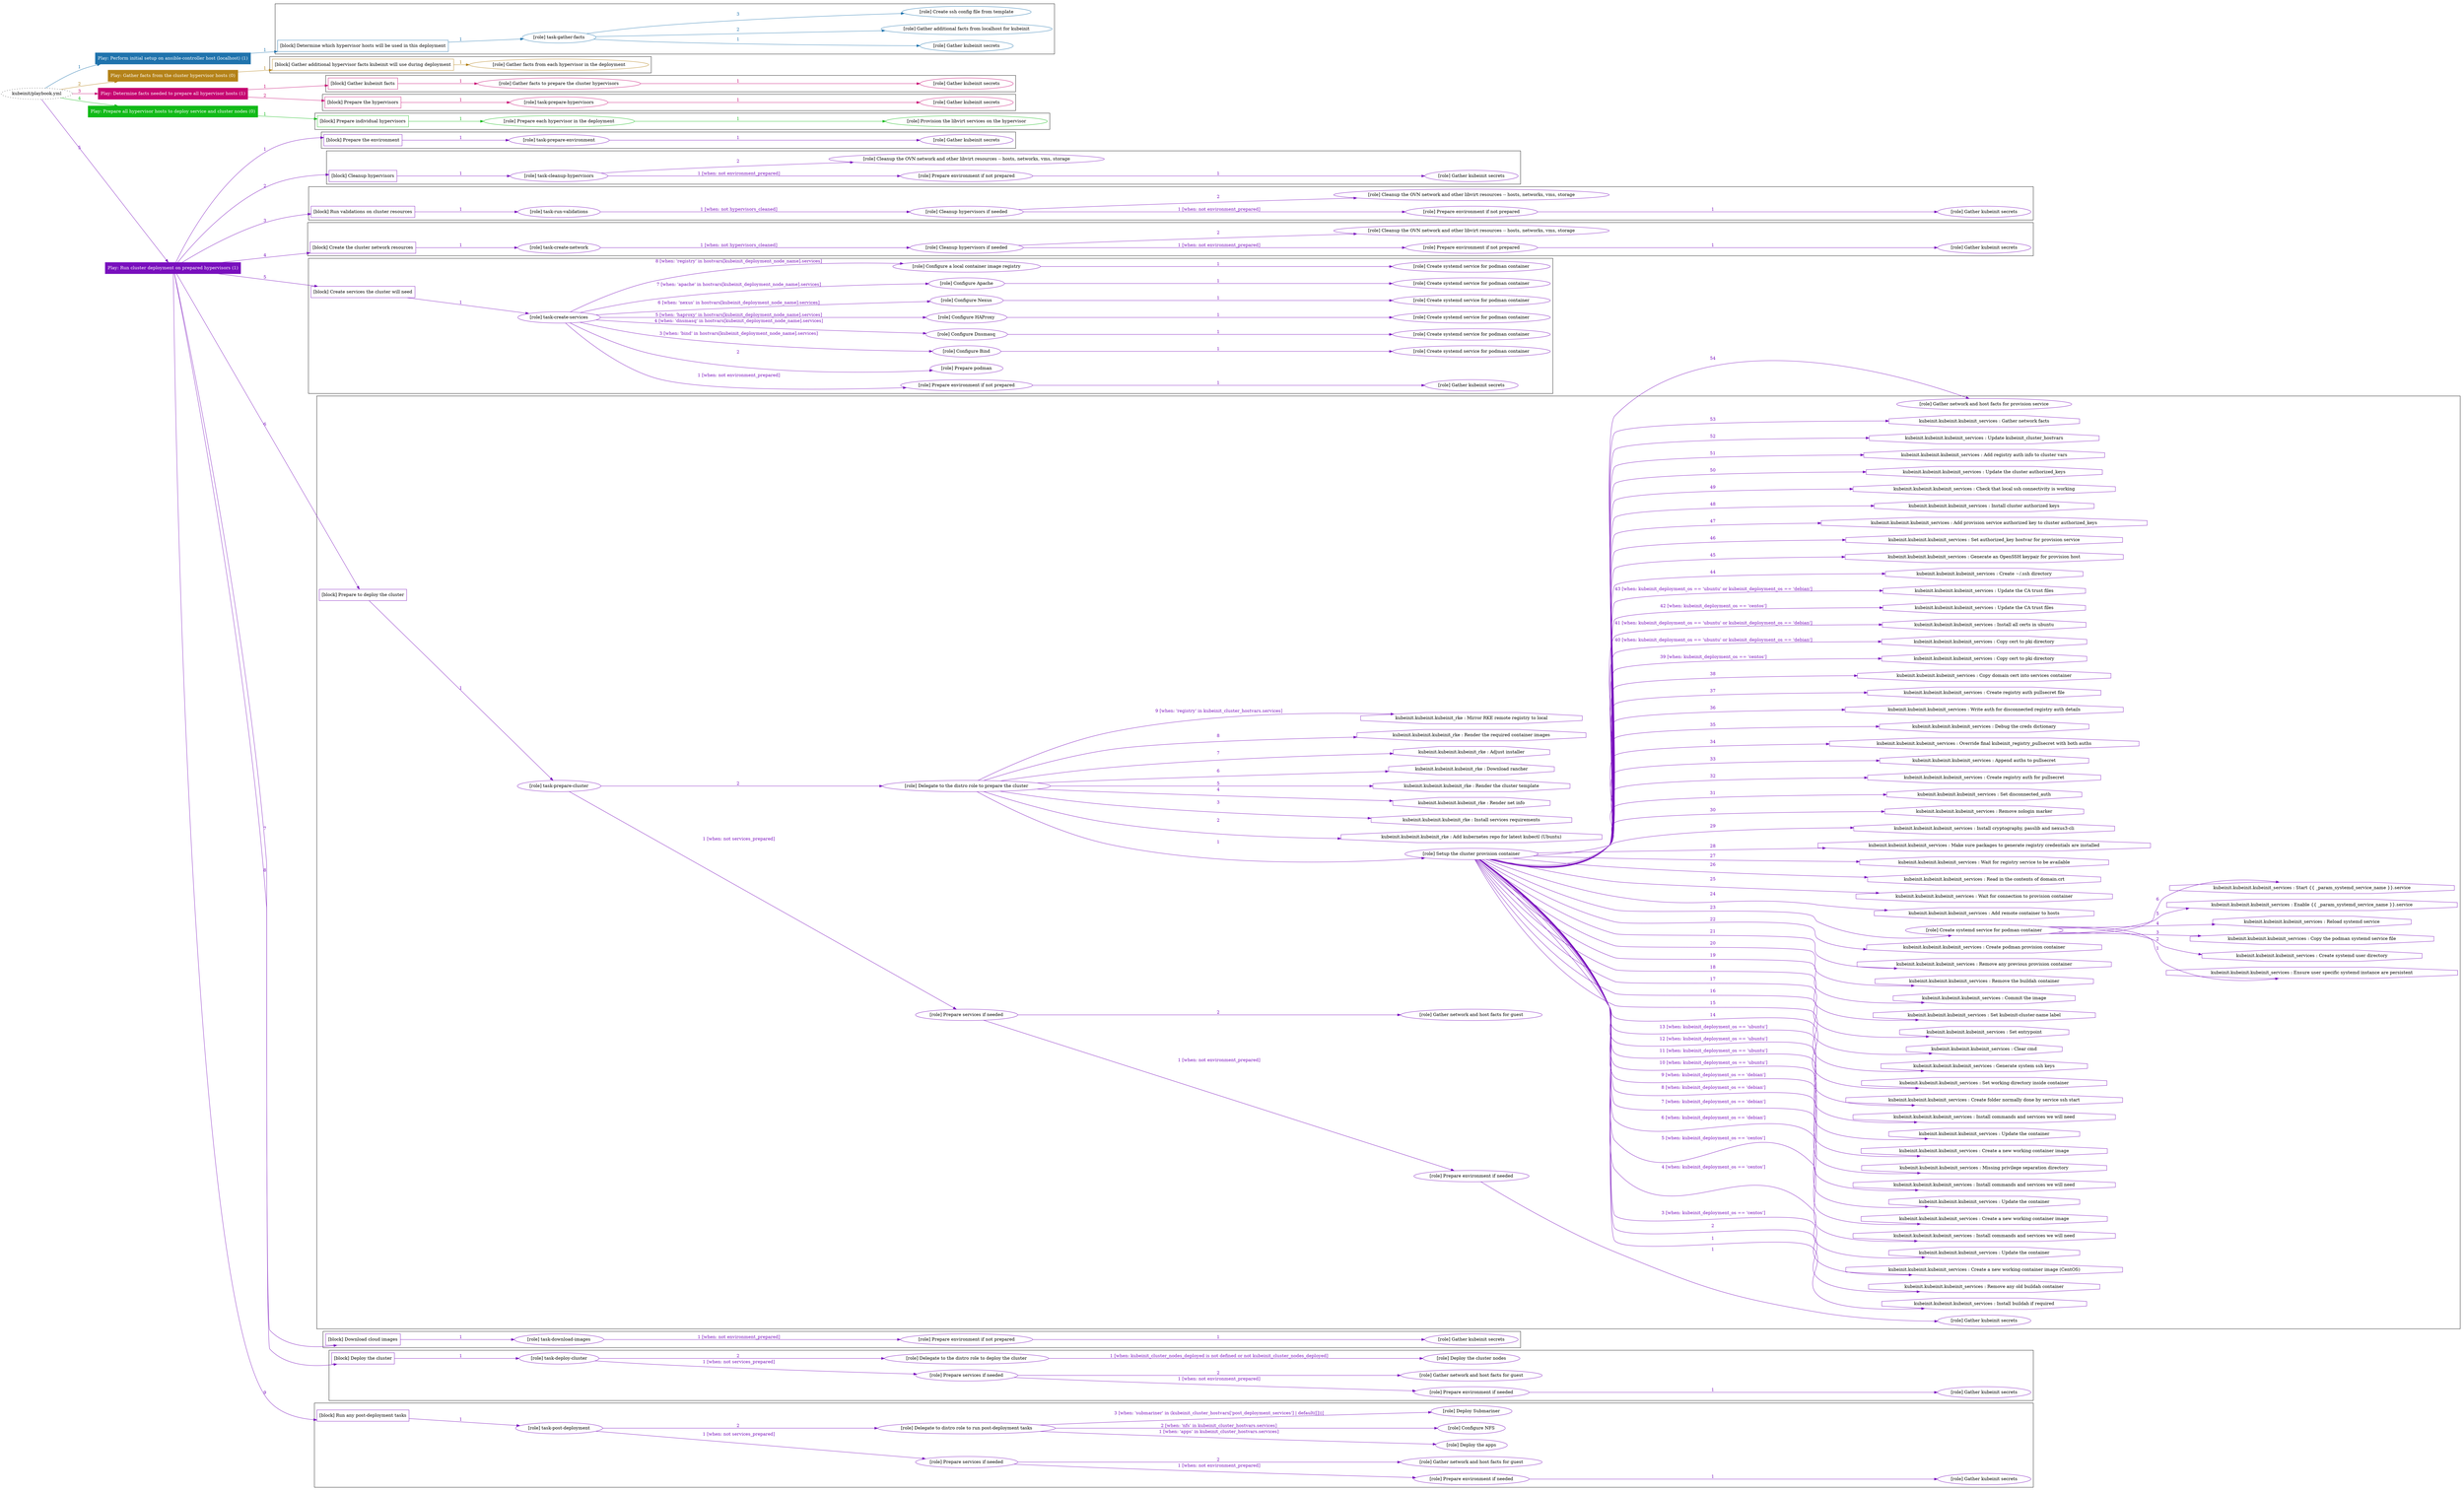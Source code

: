 digraph {
	graph [concentrate=true ordering=in rankdir=LR ratio=fill]
	edge [esep=5 sep=10]
	"kubeinit/playbook.yml" [URL="/home/runner/work/kubeinit/kubeinit/kubeinit/playbook.yml" id=playbook_84426525 style=dotted]
	"kubeinit/playbook.yml" -> play_2d823db7 [label="1 " color="#1f73ad" fontcolor="#1f73ad" id=edge_5abca3d1 labeltooltip="1 " tooltip="1 "]
	subgraph "Play: Perform initial setup on ansible-controller host (localhost) (1)" {
		play_2d823db7 [label="Play: Perform initial setup on ansible-controller host (localhost) (1)" URL="/home/runner/work/kubeinit/kubeinit/kubeinit/playbook.yml" color="#1f73ad" fontcolor="#ffffff" id=play_2d823db7 shape=box style=filled tooltip=localhost]
		play_2d823db7 -> block_50c6ec3a [label=1 color="#1f73ad" fontcolor="#1f73ad" id=edge_f2929147 labeltooltip=1 tooltip=1]
		subgraph cluster_block_50c6ec3a {
			block_50c6ec3a [label="[block] Determine which hypervisor hosts will be used in this deployment" URL="/home/runner/work/kubeinit/kubeinit/kubeinit/playbook.yml" color="#1f73ad" id=block_50c6ec3a labeltooltip="Determine which hypervisor hosts will be used in this deployment" shape=box tooltip="Determine which hypervisor hosts will be used in this deployment"]
			block_50c6ec3a -> role_cb248c4f [label="1 " color="#1f73ad" fontcolor="#1f73ad" id=edge_2a0f26f4 labeltooltip="1 " tooltip="1 "]
			subgraph "task-gather-facts" {
				role_cb248c4f [label="[role] task-gather-facts" URL="/home/runner/work/kubeinit/kubeinit/kubeinit/playbook.yml" color="#1f73ad" id=role_cb248c4f tooltip="task-gather-facts"]
				role_cb248c4f -> role_7018d067 [label="1 " color="#1f73ad" fontcolor="#1f73ad" id=edge_9a99e482 labeltooltip="1 " tooltip="1 "]
				subgraph "Gather kubeinit secrets" {
					role_7018d067 [label="[role] Gather kubeinit secrets" URL="/home/runner/.ansible/collections/ansible_collections/kubeinit/kubeinit/roles/kubeinit_prepare/tasks/build_hypervisors_group.yml" color="#1f73ad" id=role_7018d067 tooltip="Gather kubeinit secrets"]
				}
				role_cb248c4f -> role_5e5df26c [label="2 " color="#1f73ad" fontcolor="#1f73ad" id=edge_4f119167 labeltooltip="2 " tooltip="2 "]
				subgraph "Gather additional facts from localhost for kubeinit" {
					role_5e5df26c [label="[role] Gather additional facts from localhost for kubeinit" URL="/home/runner/.ansible/collections/ansible_collections/kubeinit/kubeinit/roles/kubeinit_prepare/tasks/build_hypervisors_group.yml" color="#1f73ad" id=role_5e5df26c tooltip="Gather additional facts from localhost for kubeinit"]
				}
				role_cb248c4f -> role_a5da1e17 [label="3 " color="#1f73ad" fontcolor="#1f73ad" id=edge_08c90245 labeltooltip="3 " tooltip="3 "]
				subgraph "Create ssh config file from template" {
					role_a5da1e17 [label="[role] Create ssh config file from template" URL="/home/runner/.ansible/collections/ansible_collections/kubeinit/kubeinit/roles/kubeinit_prepare/tasks/build_hypervisors_group.yml" color="#1f73ad" id=role_a5da1e17 tooltip="Create ssh config file from template"]
				}
			}
		}
	}
	"kubeinit/playbook.yml" -> play_0862ecfc [label="2 " color="#b48218" fontcolor="#b48218" id=edge_e7fb8cd2 labeltooltip="2 " tooltip="2 "]
	subgraph "Play: Gather facts from the cluster hypervisor hosts (0)" {
		play_0862ecfc [label="Play: Gather facts from the cluster hypervisor hosts (0)" URL="/home/runner/work/kubeinit/kubeinit/kubeinit/playbook.yml" color="#b48218" fontcolor="#ffffff" id=play_0862ecfc shape=box style=filled tooltip="Play: Gather facts from the cluster hypervisor hosts (0)"]
		play_0862ecfc -> block_ca0a4b7d [label=1 color="#b48218" fontcolor="#b48218" id=edge_337e9552 labeltooltip=1 tooltip=1]
		subgraph cluster_block_ca0a4b7d {
			block_ca0a4b7d [label="[block] Gather additional hypervisor facts kubeinit will use during deployment" URL="/home/runner/work/kubeinit/kubeinit/kubeinit/playbook.yml" color="#b48218" id=block_ca0a4b7d labeltooltip="Gather additional hypervisor facts kubeinit will use during deployment" shape=box tooltip="Gather additional hypervisor facts kubeinit will use during deployment"]
			block_ca0a4b7d -> role_3846a8cf [label="1 " color="#b48218" fontcolor="#b48218" id=edge_48b444d8 labeltooltip="1 " tooltip="1 "]
			subgraph "Gather facts from each hypervisor in the deployment" {
				role_3846a8cf [label="[role] Gather facts from each hypervisor in the deployment" URL="/home/runner/work/kubeinit/kubeinit/kubeinit/playbook.yml" color="#b48218" id=role_3846a8cf tooltip="Gather facts from each hypervisor in the deployment"]
			}
		}
	}
	"kubeinit/playbook.yml" -> play_0d781b65 [label="3 " color="#c60671" fontcolor="#c60671" id=edge_149b50b5 labeltooltip="3 " tooltip="3 "]
	subgraph "Play: Determine facts needed to prepare all hypervisor hosts (1)" {
		play_0d781b65 [label="Play: Determine facts needed to prepare all hypervisor hosts (1)" URL="/home/runner/work/kubeinit/kubeinit/kubeinit/playbook.yml" color="#c60671" fontcolor="#ffffff" id=play_0d781b65 shape=box style=filled tooltip=localhost]
		play_0d781b65 -> block_cf224f33 [label=1 color="#c60671" fontcolor="#c60671" id=edge_2ef6d530 labeltooltip=1 tooltip=1]
		subgraph cluster_block_cf224f33 {
			block_cf224f33 [label="[block] Gather kubeinit facts" URL="/home/runner/work/kubeinit/kubeinit/kubeinit/playbook.yml" color="#c60671" id=block_cf224f33 labeltooltip="Gather kubeinit facts" shape=box tooltip="Gather kubeinit facts"]
			block_cf224f33 -> role_a0c6dc59 [label="1 " color="#c60671" fontcolor="#c60671" id=edge_c1ee10fb labeltooltip="1 " tooltip="1 "]
			subgraph "Gather facts to prepare the cluster hypervisors" {
				role_a0c6dc59 [label="[role] Gather facts to prepare the cluster hypervisors" URL="/home/runner/work/kubeinit/kubeinit/kubeinit/playbook.yml" color="#c60671" id=role_a0c6dc59 tooltip="Gather facts to prepare the cluster hypervisors"]
				role_a0c6dc59 -> role_314b7d41 [label="1 " color="#c60671" fontcolor="#c60671" id=edge_49d11090 labeltooltip="1 " tooltip="1 "]
				subgraph "Gather kubeinit secrets" {
					role_314b7d41 [label="[role] Gather kubeinit secrets" URL="/home/runner/.ansible/collections/ansible_collections/kubeinit/kubeinit/roles/kubeinit_prepare/tasks/gather_kubeinit_facts.yml" color="#c60671" id=role_314b7d41 tooltip="Gather kubeinit secrets"]
				}
			}
		}
		play_0d781b65 -> block_a41369b0 [label=2 color="#c60671" fontcolor="#c60671" id=edge_4adde37d labeltooltip=2 tooltip=2]
		subgraph cluster_block_a41369b0 {
			block_a41369b0 [label="[block] Prepare the hypervisors" URL="/home/runner/work/kubeinit/kubeinit/kubeinit/playbook.yml" color="#c60671" id=block_a41369b0 labeltooltip="Prepare the hypervisors" shape=box tooltip="Prepare the hypervisors"]
			block_a41369b0 -> role_fb4026e5 [label="1 " color="#c60671" fontcolor="#c60671" id=edge_d7ad3dbd labeltooltip="1 " tooltip="1 "]
			subgraph "task-prepare-hypervisors" {
				role_fb4026e5 [label="[role] task-prepare-hypervisors" URL="/home/runner/work/kubeinit/kubeinit/kubeinit/playbook.yml" color="#c60671" id=role_fb4026e5 tooltip="task-prepare-hypervisors"]
				role_fb4026e5 -> role_1634903e [label="1 " color="#c60671" fontcolor="#c60671" id=edge_d2f0cbe7 labeltooltip="1 " tooltip="1 "]
				subgraph "Gather kubeinit secrets" {
					role_1634903e [label="[role] Gather kubeinit secrets" URL="/home/runner/.ansible/collections/ansible_collections/kubeinit/kubeinit/roles/kubeinit_prepare/tasks/gather_kubeinit_facts.yml" color="#c60671" id=role_1634903e tooltip="Gather kubeinit secrets"]
				}
			}
		}
	}
	"kubeinit/playbook.yml" -> play_5ea32efe [label="4 " color="#12ba18" fontcolor="#12ba18" id=edge_e37528b0 labeltooltip="4 " tooltip="4 "]
	subgraph "Play: Prepare all hypervisor hosts to deploy service and cluster nodes (0)" {
		play_5ea32efe [label="Play: Prepare all hypervisor hosts to deploy service and cluster nodes (0)" URL="/home/runner/work/kubeinit/kubeinit/kubeinit/playbook.yml" color="#12ba18" fontcolor="#ffffff" id=play_5ea32efe shape=box style=filled tooltip="Play: Prepare all hypervisor hosts to deploy service and cluster nodes (0)"]
		play_5ea32efe -> block_7c81b3e2 [label=1 color="#12ba18" fontcolor="#12ba18" id=edge_3d8e6643 labeltooltip=1 tooltip=1]
		subgraph cluster_block_7c81b3e2 {
			block_7c81b3e2 [label="[block] Prepare individual hypervisors" URL="/home/runner/work/kubeinit/kubeinit/kubeinit/playbook.yml" color="#12ba18" id=block_7c81b3e2 labeltooltip="Prepare individual hypervisors" shape=box tooltip="Prepare individual hypervisors"]
			block_7c81b3e2 -> role_3ef5ceff [label="1 " color="#12ba18" fontcolor="#12ba18" id=edge_8b185544 labeltooltip="1 " tooltip="1 "]
			subgraph "Prepare each hypervisor in the deployment" {
				role_3ef5ceff [label="[role] Prepare each hypervisor in the deployment" URL="/home/runner/work/kubeinit/kubeinit/kubeinit/playbook.yml" color="#12ba18" id=role_3ef5ceff tooltip="Prepare each hypervisor in the deployment"]
				role_3ef5ceff -> role_3f7f7166 [label="1 " color="#12ba18" fontcolor="#12ba18" id=edge_208ade3f labeltooltip="1 " tooltip="1 "]
				subgraph "Provision the libvirt services on the hypervisor" {
					role_3f7f7166 [label="[role] Provision the libvirt services on the hypervisor" URL="/home/runner/.ansible/collections/ansible_collections/kubeinit/kubeinit/roles/kubeinit_prepare/tasks/prepare_hypervisor.yml" color="#12ba18" id=role_3f7f7166 tooltip="Provision the libvirt services on the hypervisor"]
				}
			}
		}
	}
	"kubeinit/playbook.yml" -> play_34452504 [label="5 " color="#790fbd" fontcolor="#790fbd" id=edge_12b8f73a labeltooltip="5 " tooltip="5 "]
	subgraph "Play: Run cluster deployment on prepared hypervisors (1)" {
		play_34452504 [label="Play: Run cluster deployment on prepared hypervisors (1)" URL="/home/runner/work/kubeinit/kubeinit/kubeinit/playbook.yml" color="#790fbd" fontcolor="#ffffff" id=play_34452504 shape=box style=filled tooltip=localhost]
		play_34452504 -> block_f38f290b [label=1 color="#790fbd" fontcolor="#790fbd" id=edge_14b51e74 labeltooltip=1 tooltip=1]
		subgraph cluster_block_f38f290b {
			block_f38f290b [label="[block] Prepare the environment" URL="/home/runner/work/kubeinit/kubeinit/kubeinit/playbook.yml" color="#790fbd" id=block_f38f290b labeltooltip="Prepare the environment" shape=box tooltip="Prepare the environment"]
			block_f38f290b -> role_b1cc42a9 [label="1 " color="#790fbd" fontcolor="#790fbd" id=edge_3905e82f labeltooltip="1 " tooltip="1 "]
			subgraph "task-prepare-environment" {
				role_b1cc42a9 [label="[role] task-prepare-environment" URL="/home/runner/work/kubeinit/kubeinit/kubeinit/playbook.yml" color="#790fbd" id=role_b1cc42a9 tooltip="task-prepare-environment"]
				role_b1cc42a9 -> role_18b7c31b [label="1 " color="#790fbd" fontcolor="#790fbd" id=edge_96bca247 labeltooltip="1 " tooltip="1 "]
				subgraph "Gather kubeinit secrets" {
					role_18b7c31b [label="[role] Gather kubeinit secrets" URL="/home/runner/.ansible/collections/ansible_collections/kubeinit/kubeinit/roles/kubeinit_prepare/tasks/gather_kubeinit_facts.yml" color="#790fbd" id=role_18b7c31b tooltip="Gather kubeinit secrets"]
				}
			}
		}
		play_34452504 -> block_a672873f [label=2 color="#790fbd" fontcolor="#790fbd" id=edge_4f2cebf8 labeltooltip=2 tooltip=2]
		subgraph cluster_block_a672873f {
			block_a672873f [label="[block] Cleanup hypervisors" URL="/home/runner/work/kubeinit/kubeinit/kubeinit/playbook.yml" color="#790fbd" id=block_a672873f labeltooltip="Cleanup hypervisors" shape=box tooltip="Cleanup hypervisors"]
			block_a672873f -> role_b3f80e18 [label="1 " color="#790fbd" fontcolor="#790fbd" id=edge_bcc0c462 labeltooltip="1 " tooltip="1 "]
			subgraph "task-cleanup-hypervisors" {
				role_b3f80e18 [label="[role] task-cleanup-hypervisors" URL="/home/runner/work/kubeinit/kubeinit/kubeinit/playbook.yml" color="#790fbd" id=role_b3f80e18 tooltip="task-cleanup-hypervisors"]
				role_b3f80e18 -> role_99086ab2 [label="1 [when: not environment_prepared]" color="#790fbd" fontcolor="#790fbd" id=edge_6bc1d505 labeltooltip="1 [when: not environment_prepared]" tooltip="1 [when: not environment_prepared]"]
				subgraph "Prepare environment if not prepared" {
					role_99086ab2 [label="[role] Prepare environment if not prepared" URL="/home/runner/.ansible/collections/ansible_collections/kubeinit/kubeinit/roles/kubeinit_prepare/tasks/cleanup_hypervisors.yml" color="#790fbd" id=role_99086ab2 tooltip="Prepare environment if not prepared"]
					role_99086ab2 -> role_da03ccc9 [label="1 " color="#790fbd" fontcolor="#790fbd" id=edge_12ed3e4e labeltooltip="1 " tooltip="1 "]
					subgraph "Gather kubeinit secrets" {
						role_da03ccc9 [label="[role] Gather kubeinit secrets" URL="/home/runner/.ansible/collections/ansible_collections/kubeinit/kubeinit/roles/kubeinit_prepare/tasks/gather_kubeinit_facts.yml" color="#790fbd" id=role_da03ccc9 tooltip="Gather kubeinit secrets"]
					}
				}
				role_b3f80e18 -> role_50150b63 [label="2 " color="#790fbd" fontcolor="#790fbd" id=edge_728c10d8 labeltooltip="2 " tooltip="2 "]
				subgraph "Cleanup the OVN network and other libvirt resources -- hosts, networks, vms, storage" {
					role_50150b63 [label="[role] Cleanup the OVN network and other libvirt resources -- hosts, networks, vms, storage" URL="/home/runner/.ansible/collections/ansible_collections/kubeinit/kubeinit/roles/kubeinit_prepare/tasks/cleanup_hypervisors.yml" color="#790fbd" id=role_50150b63 tooltip="Cleanup the OVN network and other libvirt resources -- hosts, networks, vms, storage"]
				}
			}
		}
		play_34452504 -> block_16e6a321 [label=3 color="#790fbd" fontcolor="#790fbd" id=edge_8a971c1f labeltooltip=3 tooltip=3]
		subgraph cluster_block_16e6a321 {
			block_16e6a321 [label="[block] Run validations on cluster resources" URL="/home/runner/work/kubeinit/kubeinit/kubeinit/playbook.yml" color="#790fbd" id=block_16e6a321 labeltooltip="Run validations on cluster resources" shape=box tooltip="Run validations on cluster resources"]
			block_16e6a321 -> role_4771ce30 [label="1 " color="#790fbd" fontcolor="#790fbd" id=edge_877ae777 labeltooltip="1 " tooltip="1 "]
			subgraph "task-run-validations" {
				role_4771ce30 [label="[role] task-run-validations" URL="/home/runner/work/kubeinit/kubeinit/kubeinit/playbook.yml" color="#790fbd" id=role_4771ce30 tooltip="task-run-validations"]
				role_4771ce30 -> role_27236273 [label="1 [when: not hypervisors_cleaned]" color="#790fbd" fontcolor="#790fbd" id=edge_8b5a6447 labeltooltip="1 [when: not hypervisors_cleaned]" tooltip="1 [when: not hypervisors_cleaned]"]
				subgraph "Cleanup hypervisors if needed" {
					role_27236273 [label="[role] Cleanup hypervisors if needed" URL="/home/runner/.ansible/collections/ansible_collections/kubeinit/kubeinit/roles/kubeinit_validations/tasks/main.yml" color="#790fbd" id=role_27236273 tooltip="Cleanup hypervisors if needed"]
					role_27236273 -> role_dc327138 [label="1 [when: not environment_prepared]" color="#790fbd" fontcolor="#790fbd" id=edge_a0112152 labeltooltip="1 [when: not environment_prepared]" tooltip="1 [when: not environment_prepared]"]
					subgraph "Prepare environment if not prepared" {
						role_dc327138 [label="[role] Prepare environment if not prepared" URL="/home/runner/.ansible/collections/ansible_collections/kubeinit/kubeinit/roles/kubeinit_prepare/tasks/cleanup_hypervisors.yml" color="#790fbd" id=role_dc327138 tooltip="Prepare environment if not prepared"]
						role_dc327138 -> role_9e098705 [label="1 " color="#790fbd" fontcolor="#790fbd" id=edge_2303f52c labeltooltip="1 " tooltip="1 "]
						subgraph "Gather kubeinit secrets" {
							role_9e098705 [label="[role] Gather kubeinit secrets" URL="/home/runner/.ansible/collections/ansible_collections/kubeinit/kubeinit/roles/kubeinit_prepare/tasks/gather_kubeinit_facts.yml" color="#790fbd" id=role_9e098705 tooltip="Gather kubeinit secrets"]
						}
					}
					role_27236273 -> role_079fe7dd [label="2 " color="#790fbd" fontcolor="#790fbd" id=edge_61f31297 labeltooltip="2 " tooltip="2 "]
					subgraph "Cleanup the OVN network and other libvirt resources -- hosts, networks, vms, storage" {
						role_079fe7dd [label="[role] Cleanup the OVN network and other libvirt resources -- hosts, networks, vms, storage" URL="/home/runner/.ansible/collections/ansible_collections/kubeinit/kubeinit/roles/kubeinit_prepare/tasks/cleanup_hypervisors.yml" color="#790fbd" id=role_079fe7dd tooltip="Cleanup the OVN network and other libvirt resources -- hosts, networks, vms, storage"]
					}
				}
			}
		}
		play_34452504 -> block_56587d08 [label=4 color="#790fbd" fontcolor="#790fbd" id=edge_80bc92e4 labeltooltip=4 tooltip=4]
		subgraph cluster_block_56587d08 {
			block_56587d08 [label="[block] Create the cluster network resources" URL="/home/runner/work/kubeinit/kubeinit/kubeinit/playbook.yml" color="#790fbd" id=block_56587d08 labeltooltip="Create the cluster network resources" shape=box tooltip="Create the cluster network resources"]
			block_56587d08 -> role_cae654d2 [label="1 " color="#790fbd" fontcolor="#790fbd" id=edge_6e702b43 labeltooltip="1 " tooltip="1 "]
			subgraph "task-create-network" {
				role_cae654d2 [label="[role] task-create-network" URL="/home/runner/work/kubeinit/kubeinit/kubeinit/playbook.yml" color="#790fbd" id=role_cae654d2 tooltip="task-create-network"]
				role_cae654d2 -> role_9bdcc00f [label="1 [when: not hypervisors_cleaned]" color="#790fbd" fontcolor="#790fbd" id=edge_c87f6066 labeltooltip="1 [when: not hypervisors_cleaned]" tooltip="1 [when: not hypervisors_cleaned]"]
				subgraph "Cleanup hypervisors if needed" {
					role_9bdcc00f [label="[role] Cleanup hypervisors if needed" URL="/home/runner/.ansible/collections/ansible_collections/kubeinit/kubeinit/roles/kubeinit_libvirt/tasks/create_network.yml" color="#790fbd" id=role_9bdcc00f tooltip="Cleanup hypervisors if needed"]
					role_9bdcc00f -> role_c066aedb [label="1 [when: not environment_prepared]" color="#790fbd" fontcolor="#790fbd" id=edge_d95119e4 labeltooltip="1 [when: not environment_prepared]" tooltip="1 [when: not environment_prepared]"]
					subgraph "Prepare environment if not prepared" {
						role_c066aedb [label="[role] Prepare environment if not prepared" URL="/home/runner/.ansible/collections/ansible_collections/kubeinit/kubeinit/roles/kubeinit_prepare/tasks/cleanup_hypervisors.yml" color="#790fbd" id=role_c066aedb tooltip="Prepare environment if not prepared"]
						role_c066aedb -> role_f548c454 [label="1 " color="#790fbd" fontcolor="#790fbd" id=edge_68b3bea9 labeltooltip="1 " tooltip="1 "]
						subgraph "Gather kubeinit secrets" {
							role_f548c454 [label="[role] Gather kubeinit secrets" URL="/home/runner/.ansible/collections/ansible_collections/kubeinit/kubeinit/roles/kubeinit_prepare/tasks/gather_kubeinit_facts.yml" color="#790fbd" id=role_f548c454 tooltip="Gather kubeinit secrets"]
						}
					}
					role_9bdcc00f -> role_6beac4db [label="2 " color="#790fbd" fontcolor="#790fbd" id=edge_2c28b98e labeltooltip="2 " tooltip="2 "]
					subgraph "Cleanup the OVN network and other libvirt resources -- hosts, networks, vms, storage" {
						role_6beac4db [label="[role] Cleanup the OVN network and other libvirt resources -- hosts, networks, vms, storage" URL="/home/runner/.ansible/collections/ansible_collections/kubeinit/kubeinit/roles/kubeinit_prepare/tasks/cleanup_hypervisors.yml" color="#790fbd" id=role_6beac4db tooltip="Cleanup the OVN network and other libvirt resources -- hosts, networks, vms, storage"]
					}
				}
			}
		}
		play_34452504 -> block_6068e0f7 [label=5 color="#790fbd" fontcolor="#790fbd" id=edge_b9b55e3d labeltooltip=5 tooltip=5]
		subgraph cluster_block_6068e0f7 {
			block_6068e0f7 [label="[block] Create services the cluster will need" URL="/home/runner/work/kubeinit/kubeinit/kubeinit/playbook.yml" color="#790fbd" id=block_6068e0f7 labeltooltip="Create services the cluster will need" shape=box tooltip="Create services the cluster will need"]
			block_6068e0f7 -> role_269e2c75 [label="1 " color="#790fbd" fontcolor="#790fbd" id=edge_17904772 labeltooltip="1 " tooltip="1 "]
			subgraph "task-create-services" {
				role_269e2c75 [label="[role] task-create-services" URL="/home/runner/work/kubeinit/kubeinit/kubeinit/playbook.yml" color="#790fbd" id=role_269e2c75 tooltip="task-create-services"]
				role_269e2c75 -> role_f9f716d6 [label="1 [when: not environment_prepared]" color="#790fbd" fontcolor="#790fbd" id=edge_1ff52165 labeltooltip="1 [when: not environment_prepared]" tooltip="1 [when: not environment_prepared]"]
				subgraph "Prepare environment if not prepared" {
					role_f9f716d6 [label="[role] Prepare environment if not prepared" URL="/home/runner/.ansible/collections/ansible_collections/kubeinit/kubeinit/roles/kubeinit_services/tasks/main.yml" color="#790fbd" id=role_f9f716d6 tooltip="Prepare environment if not prepared"]
					role_f9f716d6 -> role_a47df2c2 [label="1 " color="#790fbd" fontcolor="#790fbd" id=edge_f63a55d4 labeltooltip="1 " tooltip="1 "]
					subgraph "Gather kubeinit secrets" {
						role_a47df2c2 [label="[role] Gather kubeinit secrets" URL="/home/runner/.ansible/collections/ansible_collections/kubeinit/kubeinit/roles/kubeinit_prepare/tasks/gather_kubeinit_facts.yml" color="#790fbd" id=role_a47df2c2 tooltip="Gather kubeinit secrets"]
					}
				}
				role_269e2c75 -> role_f458ba68 [label="2 " color="#790fbd" fontcolor="#790fbd" id=edge_346feca6 labeltooltip="2 " tooltip="2 "]
				subgraph "Prepare podman" {
					role_f458ba68 [label="[role] Prepare podman" URL="/home/runner/.ansible/collections/ansible_collections/kubeinit/kubeinit/roles/kubeinit_services/tasks/00_create_service_pod.yml" color="#790fbd" id=role_f458ba68 tooltip="Prepare podman"]
				}
				role_269e2c75 -> role_21a1bfc5 [label="3 [when: 'bind' in hostvars[kubeinit_deployment_node_name].services]" color="#790fbd" fontcolor="#790fbd" id=edge_94949a59 labeltooltip="3 [when: 'bind' in hostvars[kubeinit_deployment_node_name].services]" tooltip="3 [when: 'bind' in hostvars[kubeinit_deployment_node_name].services]"]
				subgraph "Configure Bind" {
					role_21a1bfc5 [label="[role] Configure Bind" URL="/home/runner/.ansible/collections/ansible_collections/kubeinit/kubeinit/roles/kubeinit_services/tasks/start_services_containers.yml" color="#790fbd" id=role_21a1bfc5 tooltip="Configure Bind"]
					role_21a1bfc5 -> role_8d6b21a9 [label="1 " color="#790fbd" fontcolor="#790fbd" id=edge_e6aaecea labeltooltip="1 " tooltip="1 "]
					subgraph "Create systemd service for podman container" {
						role_8d6b21a9 [label="[role] Create systemd service for podman container" URL="/home/runner/.ansible/collections/ansible_collections/kubeinit/kubeinit/roles/kubeinit_bind/tasks/main.yml" color="#790fbd" id=role_8d6b21a9 tooltip="Create systemd service for podman container"]
					}
				}
				role_269e2c75 -> role_fcf578a0 [label="4 [when: 'dnsmasq' in hostvars[kubeinit_deployment_node_name].services]" color="#790fbd" fontcolor="#790fbd" id=edge_35d10133 labeltooltip="4 [when: 'dnsmasq' in hostvars[kubeinit_deployment_node_name].services]" tooltip="4 [when: 'dnsmasq' in hostvars[kubeinit_deployment_node_name].services]"]
				subgraph "Configure Dnsmasq" {
					role_fcf578a0 [label="[role] Configure Dnsmasq" URL="/home/runner/.ansible/collections/ansible_collections/kubeinit/kubeinit/roles/kubeinit_services/tasks/start_services_containers.yml" color="#790fbd" id=role_fcf578a0 tooltip="Configure Dnsmasq"]
					role_fcf578a0 -> role_b9ae9291 [label="1 " color="#790fbd" fontcolor="#790fbd" id=edge_1316aeea labeltooltip="1 " tooltip="1 "]
					subgraph "Create systemd service for podman container" {
						role_b9ae9291 [label="[role] Create systemd service for podman container" URL="/home/runner/.ansible/collections/ansible_collections/kubeinit/kubeinit/roles/kubeinit_dnsmasq/tasks/main.yml" color="#790fbd" id=role_b9ae9291 tooltip="Create systemd service for podman container"]
					}
				}
				role_269e2c75 -> role_6fef602f [label="5 [when: 'haproxy' in hostvars[kubeinit_deployment_node_name].services]" color="#790fbd" fontcolor="#790fbd" id=edge_bfe53681 labeltooltip="5 [when: 'haproxy' in hostvars[kubeinit_deployment_node_name].services]" tooltip="5 [when: 'haproxy' in hostvars[kubeinit_deployment_node_name].services]"]
				subgraph "Configure HAProxy" {
					role_6fef602f [label="[role] Configure HAProxy" URL="/home/runner/.ansible/collections/ansible_collections/kubeinit/kubeinit/roles/kubeinit_services/tasks/start_services_containers.yml" color="#790fbd" id=role_6fef602f tooltip="Configure HAProxy"]
					role_6fef602f -> role_8f3a3a2f [label="1 " color="#790fbd" fontcolor="#790fbd" id=edge_11eef26a labeltooltip="1 " tooltip="1 "]
					subgraph "Create systemd service for podman container" {
						role_8f3a3a2f [label="[role] Create systemd service for podman container" URL="/home/runner/.ansible/collections/ansible_collections/kubeinit/kubeinit/roles/kubeinit_haproxy/tasks/main.yml" color="#790fbd" id=role_8f3a3a2f tooltip="Create systemd service for podman container"]
					}
				}
				role_269e2c75 -> role_28b3e7a6 [label="6 [when: 'nexus' in hostvars[kubeinit_deployment_node_name].services]" color="#790fbd" fontcolor="#790fbd" id=edge_05748672 labeltooltip="6 [when: 'nexus' in hostvars[kubeinit_deployment_node_name].services]" tooltip="6 [when: 'nexus' in hostvars[kubeinit_deployment_node_name].services]"]
				subgraph "Configure Nexus" {
					role_28b3e7a6 [label="[role] Configure Nexus" URL="/home/runner/.ansible/collections/ansible_collections/kubeinit/kubeinit/roles/kubeinit_services/tasks/start_services_containers.yml" color="#790fbd" id=role_28b3e7a6 tooltip="Configure Nexus"]
					role_28b3e7a6 -> role_4e925635 [label="1 " color="#790fbd" fontcolor="#790fbd" id=edge_7b755ce2 labeltooltip="1 " tooltip="1 "]
					subgraph "Create systemd service for podman container" {
						role_4e925635 [label="[role] Create systemd service for podman container" URL="/home/runner/.ansible/collections/ansible_collections/kubeinit/kubeinit/roles/kubeinit_nexus/tasks/main.yml" color="#790fbd" id=role_4e925635 tooltip="Create systemd service for podman container"]
					}
				}
				role_269e2c75 -> role_5f720e9e [label="7 [when: 'apache' in hostvars[kubeinit_deployment_node_name].services]" color="#790fbd" fontcolor="#790fbd" id=edge_f0d77099 labeltooltip="7 [when: 'apache' in hostvars[kubeinit_deployment_node_name].services]" tooltip="7 [when: 'apache' in hostvars[kubeinit_deployment_node_name].services]"]
				subgraph "Configure Apache" {
					role_5f720e9e [label="[role] Configure Apache" URL="/home/runner/.ansible/collections/ansible_collections/kubeinit/kubeinit/roles/kubeinit_services/tasks/start_services_containers.yml" color="#790fbd" id=role_5f720e9e tooltip="Configure Apache"]
					role_5f720e9e -> role_1b0fc03d [label="1 " color="#790fbd" fontcolor="#790fbd" id=edge_7b7ed393 labeltooltip="1 " tooltip="1 "]
					subgraph "Create systemd service for podman container" {
						role_1b0fc03d [label="[role] Create systemd service for podman container" URL="/home/runner/.ansible/collections/ansible_collections/kubeinit/kubeinit/roles/kubeinit_apache/tasks/main.yml" color="#790fbd" id=role_1b0fc03d tooltip="Create systemd service for podman container"]
					}
				}
				role_269e2c75 -> role_c0f9eae1 [label="8 [when: 'registry' in hostvars[kubeinit_deployment_node_name].services]" color="#790fbd" fontcolor="#790fbd" id=edge_11bb9d25 labeltooltip="8 [when: 'registry' in hostvars[kubeinit_deployment_node_name].services]" tooltip="8 [when: 'registry' in hostvars[kubeinit_deployment_node_name].services]"]
				subgraph "Configure a local container image registry" {
					role_c0f9eae1 [label="[role] Configure a local container image registry" URL="/home/runner/.ansible/collections/ansible_collections/kubeinit/kubeinit/roles/kubeinit_services/tasks/start_services_containers.yml" color="#790fbd" id=role_c0f9eae1 tooltip="Configure a local container image registry"]
					role_c0f9eae1 -> role_a14b290a [label="1 " color="#790fbd" fontcolor="#790fbd" id=edge_34db5472 labeltooltip="1 " tooltip="1 "]
					subgraph "Create systemd service for podman container" {
						role_a14b290a [label="[role] Create systemd service for podman container" URL="/home/runner/.ansible/collections/ansible_collections/kubeinit/kubeinit/roles/kubeinit_registry/tasks/main.yml" color="#790fbd" id=role_a14b290a tooltip="Create systemd service for podman container"]
					}
				}
			}
		}
		play_34452504 -> block_347f457b [label=6 color="#790fbd" fontcolor="#790fbd" id=edge_4a7a496d labeltooltip=6 tooltip=6]
		subgraph cluster_block_347f457b {
			block_347f457b [label="[block] Prepare to deploy the cluster" URL="/home/runner/work/kubeinit/kubeinit/kubeinit/playbook.yml" color="#790fbd" id=block_347f457b labeltooltip="Prepare to deploy the cluster" shape=box tooltip="Prepare to deploy the cluster"]
			block_347f457b -> role_abf9eacf [label="1 " color="#790fbd" fontcolor="#790fbd" id=edge_8e772537 labeltooltip="1 " tooltip="1 "]
			subgraph "task-prepare-cluster" {
				role_abf9eacf [label="[role] task-prepare-cluster" URL="/home/runner/work/kubeinit/kubeinit/kubeinit/playbook.yml" color="#790fbd" id=role_abf9eacf tooltip="task-prepare-cluster"]
				role_abf9eacf -> role_6044bc82 [label="1 [when: not services_prepared]" color="#790fbd" fontcolor="#790fbd" id=edge_c904e54e labeltooltip="1 [when: not services_prepared]" tooltip="1 [when: not services_prepared]"]
				subgraph "Prepare services if needed" {
					role_6044bc82 [label="[role] Prepare services if needed" URL="/home/runner/.ansible/collections/ansible_collections/kubeinit/kubeinit/roles/kubeinit_prepare/tasks/prepare_cluster.yml" color="#790fbd" id=role_6044bc82 tooltip="Prepare services if needed"]
					role_6044bc82 -> role_9a7776a8 [label="1 [when: not environment_prepared]" color="#790fbd" fontcolor="#790fbd" id=edge_06094c06 labeltooltip="1 [when: not environment_prepared]" tooltip="1 [when: not environment_prepared]"]
					subgraph "Prepare environment if needed" {
						role_9a7776a8 [label="[role] Prepare environment if needed" URL="/home/runner/.ansible/collections/ansible_collections/kubeinit/kubeinit/roles/kubeinit_services/tasks/prepare_services.yml" color="#790fbd" id=role_9a7776a8 tooltip="Prepare environment if needed"]
						role_9a7776a8 -> role_63546bc9 [label="1 " color="#790fbd" fontcolor="#790fbd" id=edge_b6fa2859 labeltooltip="1 " tooltip="1 "]
						subgraph "Gather kubeinit secrets" {
							role_63546bc9 [label="[role] Gather kubeinit secrets" URL="/home/runner/.ansible/collections/ansible_collections/kubeinit/kubeinit/roles/kubeinit_prepare/tasks/gather_kubeinit_facts.yml" color="#790fbd" id=role_63546bc9 tooltip="Gather kubeinit secrets"]
						}
					}
					role_6044bc82 -> role_e0e58f73 [label="2 " color="#790fbd" fontcolor="#790fbd" id=edge_c90a91ca labeltooltip="2 " tooltip="2 "]
					subgraph "Gather network and host facts for guest" {
						role_e0e58f73 [label="[role] Gather network and host facts for guest" URL="/home/runner/.ansible/collections/ansible_collections/kubeinit/kubeinit/roles/kubeinit_services/tasks/prepare_services.yml" color="#790fbd" id=role_e0e58f73 tooltip="Gather network and host facts for guest"]
					}
				}
				role_abf9eacf -> role_17a2ae2a [label="2 " color="#790fbd" fontcolor="#790fbd" id=edge_92bf9918 labeltooltip="2 " tooltip="2 "]
				subgraph "Delegate to the distro role to prepare the cluster" {
					role_17a2ae2a [label="[role] Delegate to the distro role to prepare the cluster" URL="/home/runner/.ansible/collections/ansible_collections/kubeinit/kubeinit/roles/kubeinit_prepare/tasks/prepare_cluster.yml" color="#790fbd" id=role_17a2ae2a tooltip="Delegate to the distro role to prepare the cluster"]
					role_17a2ae2a -> role_1b92403b [label="1 " color="#790fbd" fontcolor="#790fbd" id=edge_4b3deffd labeltooltip="1 " tooltip="1 "]
					subgraph "Setup the cluster provision container" {
						role_1b92403b [label="[role] Setup the cluster provision container" URL="/home/runner/.ansible/collections/ansible_collections/kubeinit/kubeinit/roles/kubeinit_rke/tasks/prepare_cluster.yml" color="#790fbd" id=role_1b92403b tooltip="Setup the cluster provision container"]
						task_01458f1f [label="kubeinit.kubeinit.kubeinit_services : Install buildah if required" URL="/home/runner/.ansible/collections/ansible_collections/kubeinit/kubeinit/roles/kubeinit_services/tasks/create_provision_container.yml" color="#790fbd" id=task_01458f1f shape=octagon tooltip="kubeinit.kubeinit.kubeinit_services : Install buildah if required"]
						role_1b92403b -> task_01458f1f [label="1 " color="#790fbd" fontcolor="#790fbd" id=edge_3626f4a1 labeltooltip="1 " tooltip="1 "]
						task_7cb28a16 [label="kubeinit.kubeinit.kubeinit_services : Remove any old buildah container" URL="/home/runner/.ansible/collections/ansible_collections/kubeinit/kubeinit/roles/kubeinit_services/tasks/create_provision_container.yml" color="#790fbd" id=task_7cb28a16 shape=octagon tooltip="kubeinit.kubeinit.kubeinit_services : Remove any old buildah container"]
						role_1b92403b -> task_7cb28a16 [label="2 " color="#790fbd" fontcolor="#790fbd" id=edge_8c42a2f7 labeltooltip="2 " tooltip="2 "]
						task_b26955d6 [label="kubeinit.kubeinit.kubeinit_services : Create a new working container image (CentOS)" URL="/home/runner/.ansible/collections/ansible_collections/kubeinit/kubeinit/roles/kubeinit_services/tasks/create_provision_container.yml" color="#790fbd" id=task_b26955d6 shape=octagon tooltip="kubeinit.kubeinit.kubeinit_services : Create a new working container image (CentOS)"]
						role_1b92403b -> task_b26955d6 [label="3 [when: kubeinit_deployment_os == 'centos']" color="#790fbd" fontcolor="#790fbd" id=edge_76dcf16f labeltooltip="3 [when: kubeinit_deployment_os == 'centos']" tooltip="3 [when: kubeinit_deployment_os == 'centos']"]
						task_7c934bb1 [label="kubeinit.kubeinit.kubeinit_services : Update the container" URL="/home/runner/.ansible/collections/ansible_collections/kubeinit/kubeinit/roles/kubeinit_services/tasks/create_provision_container.yml" color="#790fbd" id=task_7c934bb1 shape=octagon tooltip="kubeinit.kubeinit.kubeinit_services : Update the container"]
						role_1b92403b -> task_7c934bb1 [label="4 [when: kubeinit_deployment_os == 'centos']" color="#790fbd" fontcolor="#790fbd" id=edge_011bb105 labeltooltip="4 [when: kubeinit_deployment_os == 'centos']" tooltip="4 [when: kubeinit_deployment_os == 'centos']"]
						task_13de57d3 [label="kubeinit.kubeinit.kubeinit_services : Install commands and services we will need" URL="/home/runner/.ansible/collections/ansible_collections/kubeinit/kubeinit/roles/kubeinit_services/tasks/create_provision_container.yml" color="#790fbd" id=task_13de57d3 shape=octagon tooltip="kubeinit.kubeinit.kubeinit_services : Install commands and services we will need"]
						role_1b92403b -> task_13de57d3 [label="5 [when: kubeinit_deployment_os == 'centos']" color="#790fbd" fontcolor="#790fbd" id=edge_474456ef labeltooltip="5 [when: kubeinit_deployment_os == 'centos']" tooltip="5 [when: kubeinit_deployment_os == 'centos']"]
						task_b7131779 [label="kubeinit.kubeinit.kubeinit_services : Create a new working container image" URL="/home/runner/.ansible/collections/ansible_collections/kubeinit/kubeinit/roles/kubeinit_services/tasks/create_provision_container.yml" color="#790fbd" id=task_b7131779 shape=octagon tooltip="kubeinit.kubeinit.kubeinit_services : Create a new working container image"]
						role_1b92403b -> task_b7131779 [label="6 [when: kubeinit_deployment_os == 'debian']" color="#790fbd" fontcolor="#790fbd" id=edge_8bd45d0e labeltooltip="6 [when: kubeinit_deployment_os == 'debian']" tooltip="6 [when: kubeinit_deployment_os == 'debian']"]
						task_d735a9c0 [label="kubeinit.kubeinit.kubeinit_services : Update the container" URL="/home/runner/.ansible/collections/ansible_collections/kubeinit/kubeinit/roles/kubeinit_services/tasks/create_provision_container.yml" color="#790fbd" id=task_d735a9c0 shape=octagon tooltip="kubeinit.kubeinit.kubeinit_services : Update the container"]
						role_1b92403b -> task_d735a9c0 [label="7 [when: kubeinit_deployment_os == 'debian']" color="#790fbd" fontcolor="#790fbd" id=edge_f8230858 labeltooltip="7 [when: kubeinit_deployment_os == 'debian']" tooltip="7 [when: kubeinit_deployment_os == 'debian']"]
						task_1aec469a [label="kubeinit.kubeinit.kubeinit_services : Install commands and services we will need" URL="/home/runner/.ansible/collections/ansible_collections/kubeinit/kubeinit/roles/kubeinit_services/tasks/create_provision_container.yml" color="#790fbd" id=task_1aec469a shape=octagon tooltip="kubeinit.kubeinit.kubeinit_services : Install commands and services we will need"]
						role_1b92403b -> task_1aec469a [label="8 [when: kubeinit_deployment_os == 'debian']" color="#790fbd" fontcolor="#790fbd" id=edge_f4175767 labeltooltip="8 [when: kubeinit_deployment_os == 'debian']" tooltip="8 [when: kubeinit_deployment_os == 'debian']"]
						task_d677265c [label="kubeinit.kubeinit.kubeinit_services : Missing privilege separation directory" URL="/home/runner/.ansible/collections/ansible_collections/kubeinit/kubeinit/roles/kubeinit_services/tasks/create_provision_container.yml" color="#790fbd" id=task_d677265c shape=octagon tooltip="kubeinit.kubeinit.kubeinit_services : Missing privilege separation directory"]
						role_1b92403b -> task_d677265c [label="9 [when: kubeinit_deployment_os == 'debian']" color="#790fbd" fontcolor="#790fbd" id=edge_a78df284 labeltooltip="9 [when: kubeinit_deployment_os == 'debian']" tooltip="9 [when: kubeinit_deployment_os == 'debian']"]
						task_b570dfce [label="kubeinit.kubeinit.kubeinit_services : Create a new working container image" URL="/home/runner/.ansible/collections/ansible_collections/kubeinit/kubeinit/roles/kubeinit_services/tasks/create_provision_container.yml" color="#790fbd" id=task_b570dfce shape=octagon tooltip="kubeinit.kubeinit.kubeinit_services : Create a new working container image"]
						role_1b92403b -> task_b570dfce [label="10 [when: kubeinit_deployment_os == 'ubuntu']" color="#790fbd" fontcolor="#790fbd" id=edge_845bdcd0 labeltooltip="10 [when: kubeinit_deployment_os == 'ubuntu']" tooltip="10 [when: kubeinit_deployment_os == 'ubuntu']"]
						task_464de066 [label="kubeinit.kubeinit.kubeinit_services : Update the container" URL="/home/runner/.ansible/collections/ansible_collections/kubeinit/kubeinit/roles/kubeinit_services/tasks/create_provision_container.yml" color="#790fbd" id=task_464de066 shape=octagon tooltip="kubeinit.kubeinit.kubeinit_services : Update the container"]
						role_1b92403b -> task_464de066 [label="11 [when: kubeinit_deployment_os == 'ubuntu']" color="#790fbd" fontcolor="#790fbd" id=edge_0c54a2a3 labeltooltip="11 [when: kubeinit_deployment_os == 'ubuntu']" tooltip="11 [when: kubeinit_deployment_os == 'ubuntu']"]
						task_f9d7d29b [label="kubeinit.kubeinit.kubeinit_services : Install commands and services we will need" URL="/home/runner/.ansible/collections/ansible_collections/kubeinit/kubeinit/roles/kubeinit_services/tasks/create_provision_container.yml" color="#790fbd" id=task_f9d7d29b shape=octagon tooltip="kubeinit.kubeinit.kubeinit_services : Install commands and services we will need"]
						role_1b92403b -> task_f9d7d29b [label="12 [when: kubeinit_deployment_os == 'ubuntu']" color="#790fbd" fontcolor="#790fbd" id=edge_d574d30c labeltooltip="12 [when: kubeinit_deployment_os == 'ubuntu']" tooltip="12 [when: kubeinit_deployment_os == 'ubuntu']"]
						task_fc3a9c8e [label="kubeinit.kubeinit.kubeinit_services : Create folder normally done by service ssh start" URL="/home/runner/.ansible/collections/ansible_collections/kubeinit/kubeinit/roles/kubeinit_services/tasks/create_provision_container.yml" color="#790fbd" id=task_fc3a9c8e shape=octagon tooltip="kubeinit.kubeinit.kubeinit_services : Create folder normally done by service ssh start"]
						role_1b92403b -> task_fc3a9c8e [label="13 [when: kubeinit_deployment_os == 'ubuntu']" color="#790fbd" fontcolor="#790fbd" id=edge_d3f13fda labeltooltip="13 [when: kubeinit_deployment_os == 'ubuntu']" tooltip="13 [when: kubeinit_deployment_os == 'ubuntu']"]
						task_46642abe [label="kubeinit.kubeinit.kubeinit_services : Set working directory inside container" URL="/home/runner/.ansible/collections/ansible_collections/kubeinit/kubeinit/roles/kubeinit_services/tasks/create_provision_container.yml" color="#790fbd" id=task_46642abe shape=octagon tooltip="kubeinit.kubeinit.kubeinit_services : Set working directory inside container"]
						role_1b92403b -> task_46642abe [label="14 " color="#790fbd" fontcolor="#790fbd" id=edge_a9a1954b labeltooltip="14 " tooltip="14 "]
						task_93bcae74 [label="kubeinit.kubeinit.kubeinit_services : Generate system ssh keys" URL="/home/runner/.ansible/collections/ansible_collections/kubeinit/kubeinit/roles/kubeinit_services/tasks/create_provision_container.yml" color="#790fbd" id=task_93bcae74 shape=octagon tooltip="kubeinit.kubeinit.kubeinit_services : Generate system ssh keys"]
						role_1b92403b -> task_93bcae74 [label="15 " color="#790fbd" fontcolor="#790fbd" id=edge_6b04f66a labeltooltip="15 " tooltip="15 "]
						task_c387105e [label="kubeinit.kubeinit.kubeinit_services : Clear cmd" URL="/home/runner/.ansible/collections/ansible_collections/kubeinit/kubeinit/roles/kubeinit_services/tasks/create_provision_container.yml" color="#790fbd" id=task_c387105e shape=octagon tooltip="kubeinit.kubeinit.kubeinit_services : Clear cmd"]
						role_1b92403b -> task_c387105e [label="16 " color="#790fbd" fontcolor="#790fbd" id=edge_38fc5449 labeltooltip="16 " tooltip="16 "]
						task_debe363a [label="kubeinit.kubeinit.kubeinit_services : Set entrypoint" URL="/home/runner/.ansible/collections/ansible_collections/kubeinit/kubeinit/roles/kubeinit_services/tasks/create_provision_container.yml" color="#790fbd" id=task_debe363a shape=octagon tooltip="kubeinit.kubeinit.kubeinit_services : Set entrypoint"]
						role_1b92403b -> task_debe363a [label="17 " color="#790fbd" fontcolor="#790fbd" id=edge_ea5540c7 labeltooltip="17 " tooltip="17 "]
						task_91036059 [label="kubeinit.kubeinit.kubeinit_services : Set kubeinit-cluster-name label" URL="/home/runner/.ansible/collections/ansible_collections/kubeinit/kubeinit/roles/kubeinit_services/tasks/create_provision_container.yml" color="#790fbd" id=task_91036059 shape=octagon tooltip="kubeinit.kubeinit.kubeinit_services : Set kubeinit-cluster-name label"]
						role_1b92403b -> task_91036059 [label="18 " color="#790fbd" fontcolor="#790fbd" id=edge_71a3ca13 labeltooltip="18 " tooltip="18 "]
						task_ff795a17 [label="kubeinit.kubeinit.kubeinit_services : Commit the image" URL="/home/runner/.ansible/collections/ansible_collections/kubeinit/kubeinit/roles/kubeinit_services/tasks/create_provision_container.yml" color="#790fbd" id=task_ff795a17 shape=octagon tooltip="kubeinit.kubeinit.kubeinit_services : Commit the image"]
						role_1b92403b -> task_ff795a17 [label="19 " color="#790fbd" fontcolor="#790fbd" id=edge_f74de2cb labeltooltip="19 " tooltip="19 "]
						task_ebb9a0a8 [label="kubeinit.kubeinit.kubeinit_services : Remove the buildah container" URL="/home/runner/.ansible/collections/ansible_collections/kubeinit/kubeinit/roles/kubeinit_services/tasks/create_provision_container.yml" color="#790fbd" id=task_ebb9a0a8 shape=octagon tooltip="kubeinit.kubeinit.kubeinit_services : Remove the buildah container"]
						role_1b92403b -> task_ebb9a0a8 [label="20 " color="#790fbd" fontcolor="#790fbd" id=edge_3902b87d labeltooltip="20 " tooltip="20 "]
						task_75bca9d1 [label="kubeinit.kubeinit.kubeinit_services : Remove any previous provision container" URL="/home/runner/.ansible/collections/ansible_collections/kubeinit/kubeinit/roles/kubeinit_services/tasks/create_provision_container.yml" color="#790fbd" id=task_75bca9d1 shape=octagon tooltip="kubeinit.kubeinit.kubeinit_services : Remove any previous provision container"]
						role_1b92403b -> task_75bca9d1 [label="21 " color="#790fbd" fontcolor="#790fbd" id=edge_7b1cf2bd labeltooltip="21 " tooltip="21 "]
						task_99437c2b [label="kubeinit.kubeinit.kubeinit_services : Create podman provision container" URL="/home/runner/.ansible/collections/ansible_collections/kubeinit/kubeinit/roles/kubeinit_services/tasks/create_provision_container.yml" color="#790fbd" id=task_99437c2b shape=octagon tooltip="kubeinit.kubeinit.kubeinit_services : Create podman provision container"]
						role_1b92403b -> task_99437c2b [label="22 " color="#790fbd" fontcolor="#790fbd" id=edge_49d7cdf5 labeltooltip="22 " tooltip="22 "]
						role_1b92403b -> role_9bcbea86 [label="23 " color="#790fbd" fontcolor="#790fbd" id=edge_ecd1ba80 labeltooltip="23 " tooltip="23 "]
						subgraph "Create systemd service for podman container" {
							role_9bcbea86 [label="[role] Create systemd service for podman container" URL="/home/runner/.ansible/collections/ansible_collections/kubeinit/kubeinit/roles/kubeinit_services/tasks/create_provision_container.yml" color="#790fbd" id=role_9bcbea86 tooltip="Create systemd service for podman container"]
							task_1fe89780 [label="kubeinit.kubeinit.kubeinit_services : Ensure user specific systemd instance are persistent" URL="/home/runner/.ansible/collections/ansible_collections/kubeinit/kubeinit/roles/kubeinit_services/tasks/create_managed_service.yml" color="#790fbd" id=task_1fe89780 shape=octagon tooltip="kubeinit.kubeinit.kubeinit_services : Ensure user specific systemd instance are persistent"]
							role_9bcbea86 -> task_1fe89780 [label="1 " color="#790fbd" fontcolor="#790fbd" id=edge_e315cb40 labeltooltip="1 " tooltip="1 "]
							task_095d0f37 [label="kubeinit.kubeinit.kubeinit_services : Create systemd user directory" URL="/home/runner/.ansible/collections/ansible_collections/kubeinit/kubeinit/roles/kubeinit_services/tasks/create_managed_service.yml" color="#790fbd" id=task_095d0f37 shape=octagon tooltip="kubeinit.kubeinit.kubeinit_services : Create systemd user directory"]
							role_9bcbea86 -> task_095d0f37 [label="2 " color="#790fbd" fontcolor="#790fbd" id=edge_e28256e7 labeltooltip="2 " tooltip="2 "]
							task_a5731b7b [label="kubeinit.kubeinit.kubeinit_services : Copy the podman systemd service file" URL="/home/runner/.ansible/collections/ansible_collections/kubeinit/kubeinit/roles/kubeinit_services/tasks/create_managed_service.yml" color="#790fbd" id=task_a5731b7b shape=octagon tooltip="kubeinit.kubeinit.kubeinit_services : Copy the podman systemd service file"]
							role_9bcbea86 -> task_a5731b7b [label="3 " color="#790fbd" fontcolor="#790fbd" id=edge_ed009b51 labeltooltip="3 " tooltip="3 "]
							task_4882064c [label="kubeinit.kubeinit.kubeinit_services : Reload systemd service" URL="/home/runner/.ansible/collections/ansible_collections/kubeinit/kubeinit/roles/kubeinit_services/tasks/create_managed_service.yml" color="#790fbd" id=task_4882064c shape=octagon tooltip="kubeinit.kubeinit.kubeinit_services : Reload systemd service"]
							role_9bcbea86 -> task_4882064c [label="4 " color="#790fbd" fontcolor="#790fbd" id=edge_c357fd13 labeltooltip="4 " tooltip="4 "]
							task_a3d4561b [label="kubeinit.kubeinit.kubeinit_services : Enable {{ _param_systemd_service_name }}.service" URL="/home/runner/.ansible/collections/ansible_collections/kubeinit/kubeinit/roles/kubeinit_services/tasks/create_managed_service.yml" color="#790fbd" id=task_a3d4561b shape=octagon tooltip="kubeinit.kubeinit.kubeinit_services : Enable {{ _param_systemd_service_name }}.service"]
							role_9bcbea86 -> task_a3d4561b [label="5 " color="#790fbd" fontcolor="#790fbd" id=edge_f53849f3 labeltooltip="5 " tooltip="5 "]
							task_ae459eb4 [label="kubeinit.kubeinit.kubeinit_services : Start {{ _param_systemd_service_name }}.service" URL="/home/runner/.ansible/collections/ansible_collections/kubeinit/kubeinit/roles/kubeinit_services/tasks/create_managed_service.yml" color="#790fbd" id=task_ae459eb4 shape=octagon tooltip="kubeinit.kubeinit.kubeinit_services : Start {{ _param_systemd_service_name }}.service"]
							role_9bcbea86 -> task_ae459eb4 [label="6 " color="#790fbd" fontcolor="#790fbd" id=edge_758f7aa4 labeltooltip="6 " tooltip="6 "]
						}
						task_e2873375 [label="kubeinit.kubeinit.kubeinit_services : Add remote container to hosts" URL="/home/runner/.ansible/collections/ansible_collections/kubeinit/kubeinit/roles/kubeinit_services/tasks/create_provision_container.yml" color="#790fbd" id=task_e2873375 shape=octagon tooltip="kubeinit.kubeinit.kubeinit_services : Add remote container to hosts"]
						role_1b92403b -> task_e2873375 [label="24 " color="#790fbd" fontcolor="#790fbd" id=edge_4b9d9f3b labeltooltip="24 " tooltip="24 "]
						task_ffc70253 [label="kubeinit.kubeinit.kubeinit_services : Wait for connection to provision container" URL="/home/runner/.ansible/collections/ansible_collections/kubeinit/kubeinit/roles/kubeinit_services/tasks/create_provision_container.yml" color="#790fbd" id=task_ffc70253 shape=octagon tooltip="kubeinit.kubeinit.kubeinit_services : Wait for connection to provision container"]
						role_1b92403b -> task_ffc70253 [label="25 " color="#790fbd" fontcolor="#790fbd" id=edge_43605e04 labeltooltip="25 " tooltip="25 "]
						task_4254f630 [label="kubeinit.kubeinit.kubeinit_services : Read in the contents of domain.crt" URL="/home/runner/.ansible/collections/ansible_collections/kubeinit/kubeinit/roles/kubeinit_services/tasks/create_provision_container.yml" color="#790fbd" id=task_4254f630 shape=octagon tooltip="kubeinit.kubeinit.kubeinit_services : Read in the contents of domain.crt"]
						role_1b92403b -> task_4254f630 [label="26 " color="#790fbd" fontcolor="#790fbd" id=edge_0fa3fae6 labeltooltip="26 " tooltip="26 "]
						task_eff7a09c [label="kubeinit.kubeinit.kubeinit_services : Wait for registry service to be available" URL="/home/runner/.ansible/collections/ansible_collections/kubeinit/kubeinit/roles/kubeinit_services/tasks/create_provision_container.yml" color="#790fbd" id=task_eff7a09c shape=octagon tooltip="kubeinit.kubeinit.kubeinit_services : Wait for registry service to be available"]
						role_1b92403b -> task_eff7a09c [label="27 " color="#790fbd" fontcolor="#790fbd" id=edge_f2f2f686 labeltooltip="27 " tooltip="27 "]
						task_a99e7ce0 [label="kubeinit.kubeinit.kubeinit_services : Make sure packages to generate registry credentials are installed" URL="/home/runner/.ansible/collections/ansible_collections/kubeinit/kubeinit/roles/kubeinit_services/tasks/create_provision_container.yml" color="#790fbd" id=task_a99e7ce0 shape=octagon tooltip="kubeinit.kubeinit.kubeinit_services : Make sure packages to generate registry credentials are installed"]
						role_1b92403b -> task_a99e7ce0 [label="28 " color="#790fbd" fontcolor="#790fbd" id=edge_52e15aa5 labeltooltip="28 " tooltip="28 "]
						task_b27f7ad0 [label="kubeinit.kubeinit.kubeinit_services : Install cryptography, passlib and nexus3-cli" URL="/home/runner/.ansible/collections/ansible_collections/kubeinit/kubeinit/roles/kubeinit_services/tasks/create_provision_container.yml" color="#790fbd" id=task_b27f7ad0 shape=octagon tooltip="kubeinit.kubeinit.kubeinit_services : Install cryptography, passlib and nexus3-cli"]
						role_1b92403b -> task_b27f7ad0 [label="29 " color="#790fbd" fontcolor="#790fbd" id=edge_2181db86 labeltooltip="29 " tooltip="29 "]
						task_ef35ecc3 [label="kubeinit.kubeinit.kubeinit_services : Remove nologin marker" URL="/home/runner/.ansible/collections/ansible_collections/kubeinit/kubeinit/roles/kubeinit_services/tasks/create_provision_container.yml" color="#790fbd" id=task_ef35ecc3 shape=octagon tooltip="kubeinit.kubeinit.kubeinit_services : Remove nologin marker"]
						role_1b92403b -> task_ef35ecc3 [label="30 " color="#790fbd" fontcolor="#790fbd" id=edge_cc7d4bbe labeltooltip="30 " tooltip="30 "]
						task_f20de41d [label="kubeinit.kubeinit.kubeinit_services : Set disconnected_auth" URL="/home/runner/.ansible/collections/ansible_collections/kubeinit/kubeinit/roles/kubeinit_services/tasks/create_provision_container.yml" color="#790fbd" id=task_f20de41d shape=octagon tooltip="kubeinit.kubeinit.kubeinit_services : Set disconnected_auth"]
						role_1b92403b -> task_f20de41d [label="31 " color="#790fbd" fontcolor="#790fbd" id=edge_4f24b5bd labeltooltip="31 " tooltip="31 "]
						task_b2c223ff [label="kubeinit.kubeinit.kubeinit_services : Create registry auth for pullsecret" URL="/home/runner/.ansible/collections/ansible_collections/kubeinit/kubeinit/roles/kubeinit_services/tasks/create_provision_container.yml" color="#790fbd" id=task_b2c223ff shape=octagon tooltip="kubeinit.kubeinit.kubeinit_services : Create registry auth for pullsecret"]
						role_1b92403b -> task_b2c223ff [label="32 " color="#790fbd" fontcolor="#790fbd" id=edge_442eb3a9 labeltooltip="32 " tooltip="32 "]
						task_89a915b2 [label="kubeinit.kubeinit.kubeinit_services : Append auths to pullsecret" URL="/home/runner/.ansible/collections/ansible_collections/kubeinit/kubeinit/roles/kubeinit_services/tasks/create_provision_container.yml" color="#790fbd" id=task_89a915b2 shape=octagon tooltip="kubeinit.kubeinit.kubeinit_services : Append auths to pullsecret"]
						role_1b92403b -> task_89a915b2 [label="33 " color="#790fbd" fontcolor="#790fbd" id=edge_6fbbbf3e labeltooltip="33 " tooltip="33 "]
						task_786d7831 [label="kubeinit.kubeinit.kubeinit_services : Override final kubeinit_registry_pullsecret with both auths" URL="/home/runner/.ansible/collections/ansible_collections/kubeinit/kubeinit/roles/kubeinit_services/tasks/create_provision_container.yml" color="#790fbd" id=task_786d7831 shape=octagon tooltip="kubeinit.kubeinit.kubeinit_services : Override final kubeinit_registry_pullsecret with both auths"]
						role_1b92403b -> task_786d7831 [label="34 " color="#790fbd" fontcolor="#790fbd" id=edge_fa38fb36 labeltooltip="34 " tooltip="34 "]
						task_e1a26345 [label="kubeinit.kubeinit.kubeinit_services : Debug the creds dictionary" URL="/home/runner/.ansible/collections/ansible_collections/kubeinit/kubeinit/roles/kubeinit_services/tasks/create_provision_container.yml" color="#790fbd" id=task_e1a26345 shape=octagon tooltip="kubeinit.kubeinit.kubeinit_services : Debug the creds dictionary"]
						role_1b92403b -> task_e1a26345 [label="35 " color="#790fbd" fontcolor="#790fbd" id=edge_4cf8a6f9 labeltooltip="35 " tooltip="35 "]
						task_b44cc31d [label="kubeinit.kubeinit.kubeinit_services : Write auth for disconnected registry auth details" URL="/home/runner/.ansible/collections/ansible_collections/kubeinit/kubeinit/roles/kubeinit_services/tasks/create_provision_container.yml" color="#790fbd" id=task_b44cc31d shape=octagon tooltip="kubeinit.kubeinit.kubeinit_services : Write auth for disconnected registry auth details"]
						role_1b92403b -> task_b44cc31d [label="36 " color="#790fbd" fontcolor="#790fbd" id=edge_b4dab1cb labeltooltip="36 " tooltip="36 "]
						task_46af654e [label="kubeinit.kubeinit.kubeinit_services : Create registry auth pullsecret file" URL="/home/runner/.ansible/collections/ansible_collections/kubeinit/kubeinit/roles/kubeinit_services/tasks/create_provision_container.yml" color="#790fbd" id=task_46af654e shape=octagon tooltip="kubeinit.kubeinit.kubeinit_services : Create registry auth pullsecret file"]
						role_1b92403b -> task_46af654e [label="37 " color="#790fbd" fontcolor="#790fbd" id=edge_76966bc7 labeltooltip="37 " tooltip="37 "]
						task_0b4c75b4 [label="kubeinit.kubeinit.kubeinit_services : Copy domain cert into services container" URL="/home/runner/.ansible/collections/ansible_collections/kubeinit/kubeinit/roles/kubeinit_services/tasks/create_provision_container.yml" color="#790fbd" id=task_0b4c75b4 shape=octagon tooltip="kubeinit.kubeinit.kubeinit_services : Copy domain cert into services container"]
						role_1b92403b -> task_0b4c75b4 [label="38 " color="#790fbd" fontcolor="#790fbd" id=edge_9090d56a labeltooltip="38 " tooltip="38 "]
						task_c9bb4441 [label="kubeinit.kubeinit.kubeinit_services : Copy cert to pki directory" URL="/home/runner/.ansible/collections/ansible_collections/kubeinit/kubeinit/roles/kubeinit_services/tasks/create_provision_container.yml" color="#790fbd" id=task_c9bb4441 shape=octagon tooltip="kubeinit.kubeinit.kubeinit_services : Copy cert to pki directory"]
						role_1b92403b -> task_c9bb4441 [label="39 [when: kubeinit_deployment_os == 'centos']" color="#790fbd" fontcolor="#790fbd" id=edge_374a8c7a labeltooltip="39 [when: kubeinit_deployment_os == 'centos']" tooltip="39 [when: kubeinit_deployment_os == 'centos']"]
						task_97c9894a [label="kubeinit.kubeinit.kubeinit_services : Copy cert to pki directory" URL="/home/runner/.ansible/collections/ansible_collections/kubeinit/kubeinit/roles/kubeinit_services/tasks/create_provision_container.yml" color="#790fbd" id=task_97c9894a shape=octagon tooltip="kubeinit.kubeinit.kubeinit_services : Copy cert to pki directory"]
						role_1b92403b -> task_97c9894a [label="40 [when: kubeinit_deployment_os == 'ubuntu' or kubeinit_deployment_os == 'debian']" color="#790fbd" fontcolor="#790fbd" id=edge_dd3fd7a0 labeltooltip="40 [when: kubeinit_deployment_os == 'ubuntu' or kubeinit_deployment_os == 'debian']" tooltip="40 [when: kubeinit_deployment_os == 'ubuntu' or kubeinit_deployment_os == 'debian']"]
						task_92770145 [label="kubeinit.kubeinit.kubeinit_services : Install all certs in ubuntu" URL="/home/runner/.ansible/collections/ansible_collections/kubeinit/kubeinit/roles/kubeinit_services/tasks/create_provision_container.yml" color="#790fbd" id=task_92770145 shape=octagon tooltip="kubeinit.kubeinit.kubeinit_services : Install all certs in ubuntu"]
						role_1b92403b -> task_92770145 [label="41 [when: kubeinit_deployment_os == 'ubuntu' or kubeinit_deployment_os == 'debian']" color="#790fbd" fontcolor="#790fbd" id=edge_6e1dfe25 labeltooltip="41 [when: kubeinit_deployment_os == 'ubuntu' or kubeinit_deployment_os == 'debian']" tooltip="41 [when: kubeinit_deployment_os == 'ubuntu' or kubeinit_deployment_os == 'debian']"]
						task_be6a4c37 [label="kubeinit.kubeinit.kubeinit_services : Update the CA trust files" URL="/home/runner/.ansible/collections/ansible_collections/kubeinit/kubeinit/roles/kubeinit_services/tasks/create_provision_container.yml" color="#790fbd" id=task_be6a4c37 shape=octagon tooltip="kubeinit.kubeinit.kubeinit_services : Update the CA trust files"]
						role_1b92403b -> task_be6a4c37 [label="42 [when: kubeinit_deployment_os == 'centos']" color="#790fbd" fontcolor="#790fbd" id=edge_2833d846 labeltooltip="42 [when: kubeinit_deployment_os == 'centos']" tooltip="42 [when: kubeinit_deployment_os == 'centos']"]
						task_6d9f710e [label="kubeinit.kubeinit.kubeinit_services : Update the CA trust files" URL="/home/runner/.ansible/collections/ansible_collections/kubeinit/kubeinit/roles/kubeinit_services/tasks/create_provision_container.yml" color="#790fbd" id=task_6d9f710e shape=octagon tooltip="kubeinit.kubeinit.kubeinit_services : Update the CA trust files"]
						role_1b92403b -> task_6d9f710e [label="43 [when: kubeinit_deployment_os == 'ubuntu' or kubeinit_deployment_os == 'debian']" color="#790fbd" fontcolor="#790fbd" id=edge_1354adab labeltooltip="43 [when: kubeinit_deployment_os == 'ubuntu' or kubeinit_deployment_os == 'debian']" tooltip="43 [when: kubeinit_deployment_os == 'ubuntu' or kubeinit_deployment_os == 'debian']"]
						task_0b3d4b65 [label="kubeinit.kubeinit.kubeinit_services : Create ~/.ssh directory" URL="/home/runner/.ansible/collections/ansible_collections/kubeinit/kubeinit/roles/kubeinit_services/tasks/create_provision_container.yml" color="#790fbd" id=task_0b3d4b65 shape=octagon tooltip="kubeinit.kubeinit.kubeinit_services : Create ~/.ssh directory"]
						role_1b92403b -> task_0b3d4b65 [label="44 " color="#790fbd" fontcolor="#790fbd" id=edge_83fb9cc0 labeltooltip="44 " tooltip="44 "]
						task_00186308 [label="kubeinit.kubeinit.kubeinit_services : Generate an OpenSSH keypair for provision host" URL="/home/runner/.ansible/collections/ansible_collections/kubeinit/kubeinit/roles/kubeinit_services/tasks/create_provision_container.yml" color="#790fbd" id=task_00186308 shape=octagon tooltip="kubeinit.kubeinit.kubeinit_services : Generate an OpenSSH keypair for provision host"]
						role_1b92403b -> task_00186308 [label="45 " color="#790fbd" fontcolor="#790fbd" id=edge_d35a6dff labeltooltip="45 " tooltip="45 "]
						task_98865b6b [label="kubeinit.kubeinit.kubeinit_services : Set authorized_key hostvar for provision service" URL="/home/runner/.ansible/collections/ansible_collections/kubeinit/kubeinit/roles/kubeinit_services/tasks/create_provision_container.yml" color="#790fbd" id=task_98865b6b shape=octagon tooltip="kubeinit.kubeinit.kubeinit_services : Set authorized_key hostvar for provision service"]
						role_1b92403b -> task_98865b6b [label="46 " color="#790fbd" fontcolor="#790fbd" id=edge_4425d04b labeltooltip="46 " tooltip="46 "]
						task_12a01218 [label="kubeinit.kubeinit.kubeinit_services : Add provision service authorized key to cluster authorized_keys" URL="/home/runner/.ansible/collections/ansible_collections/kubeinit/kubeinit/roles/kubeinit_services/tasks/create_provision_container.yml" color="#790fbd" id=task_12a01218 shape=octagon tooltip="kubeinit.kubeinit.kubeinit_services : Add provision service authorized key to cluster authorized_keys"]
						role_1b92403b -> task_12a01218 [label="47 " color="#790fbd" fontcolor="#790fbd" id=edge_4eb1aa8f labeltooltip="47 " tooltip="47 "]
						task_ba943769 [label="kubeinit.kubeinit.kubeinit_services : Install cluster authorized keys" URL="/home/runner/.ansible/collections/ansible_collections/kubeinit/kubeinit/roles/kubeinit_services/tasks/create_provision_container.yml" color="#790fbd" id=task_ba943769 shape=octagon tooltip="kubeinit.kubeinit.kubeinit_services : Install cluster authorized keys"]
						role_1b92403b -> task_ba943769 [label="48 " color="#790fbd" fontcolor="#790fbd" id=edge_af1c9ee1 labeltooltip="48 " tooltip="48 "]
						task_e581f6ea [label="kubeinit.kubeinit.kubeinit_services : Check that local ssh connectivity is working" URL="/home/runner/.ansible/collections/ansible_collections/kubeinit/kubeinit/roles/kubeinit_services/tasks/create_provision_container.yml" color="#790fbd" id=task_e581f6ea shape=octagon tooltip="kubeinit.kubeinit.kubeinit_services : Check that local ssh connectivity is working"]
						role_1b92403b -> task_e581f6ea [label="49 " color="#790fbd" fontcolor="#790fbd" id=edge_187a8810 labeltooltip="49 " tooltip="49 "]
						task_1b683d4f [label="kubeinit.kubeinit.kubeinit_services : Update the cluster authorized_keys" URL="/home/runner/.ansible/collections/ansible_collections/kubeinit/kubeinit/roles/kubeinit_services/tasks/create_provision_container.yml" color="#790fbd" id=task_1b683d4f shape=octagon tooltip="kubeinit.kubeinit.kubeinit_services : Update the cluster authorized_keys"]
						role_1b92403b -> task_1b683d4f [label="50 " color="#790fbd" fontcolor="#790fbd" id=edge_b77c6a1b labeltooltip="50 " tooltip="50 "]
						task_dac4dc41 [label="kubeinit.kubeinit.kubeinit_services : Add registry auth info to cluster vars" URL="/home/runner/.ansible/collections/ansible_collections/kubeinit/kubeinit/roles/kubeinit_services/tasks/create_provision_container.yml" color="#790fbd" id=task_dac4dc41 shape=octagon tooltip="kubeinit.kubeinit.kubeinit_services : Add registry auth info to cluster vars"]
						role_1b92403b -> task_dac4dc41 [label="51 " color="#790fbd" fontcolor="#790fbd" id=edge_6ac9cd5b labeltooltip="51 " tooltip="51 "]
						task_757e2d48 [label="kubeinit.kubeinit.kubeinit_services : Update kubeinit_cluster_hostvars" URL="/home/runner/.ansible/collections/ansible_collections/kubeinit/kubeinit/roles/kubeinit_services/tasks/create_provision_container.yml" color="#790fbd" id=task_757e2d48 shape=octagon tooltip="kubeinit.kubeinit.kubeinit_services : Update kubeinit_cluster_hostvars"]
						role_1b92403b -> task_757e2d48 [label="52 " color="#790fbd" fontcolor="#790fbd" id=edge_079ab16a labeltooltip="52 " tooltip="52 "]
						task_48cc50c0 [label="kubeinit.kubeinit.kubeinit_services : Gather network facts" URL="/home/runner/.ansible/collections/ansible_collections/kubeinit/kubeinit/roles/kubeinit_services/tasks/create_provision_container.yml" color="#790fbd" id=task_48cc50c0 shape=octagon tooltip="kubeinit.kubeinit.kubeinit_services : Gather network facts"]
						role_1b92403b -> task_48cc50c0 [label="53 " color="#790fbd" fontcolor="#790fbd" id=edge_8f840850 labeltooltip="53 " tooltip="53 "]
						role_1b92403b -> role_4f83d957 [label="54 " color="#790fbd" fontcolor="#790fbd" id=edge_55e28a59 labeltooltip="54 " tooltip="54 "]
						subgraph "Gather network and host facts for provision service" {
							role_4f83d957 [label="[role] Gather network and host facts for provision service" URL="/home/runner/.ansible/collections/ansible_collections/kubeinit/kubeinit/roles/kubeinit_services/tasks/create_provision_container.yml" color="#790fbd" id=role_4f83d957 tooltip="Gather network and host facts for provision service"]
						}
					}
					task_cd9d1515 [label="kubeinit.kubeinit.kubeinit_rke : Add kubernetes repo for latest kubectl (Ubuntu)" URL="/home/runner/.ansible/collections/ansible_collections/kubeinit/kubeinit/roles/kubeinit_rke/tasks/prepare_cluster.yml" color="#790fbd" id=task_cd9d1515 shape=octagon tooltip="kubeinit.kubeinit.kubeinit_rke : Add kubernetes repo for latest kubectl (Ubuntu)"]
					role_17a2ae2a -> task_cd9d1515 [label="2 " color="#790fbd" fontcolor="#790fbd" id=edge_a094360e labeltooltip="2 " tooltip="2 "]
					task_41e0fd7f [label="kubeinit.kubeinit.kubeinit_rke : Install services requirements" URL="/home/runner/.ansible/collections/ansible_collections/kubeinit/kubeinit/roles/kubeinit_rke/tasks/prepare_cluster.yml" color="#790fbd" id=task_41e0fd7f shape=octagon tooltip="kubeinit.kubeinit.kubeinit_rke : Install services requirements"]
					role_17a2ae2a -> task_41e0fd7f [label="3 " color="#790fbd" fontcolor="#790fbd" id=edge_f3887b81 labeltooltip="3 " tooltip="3 "]
					task_bce8d066 [label="kubeinit.kubeinit.kubeinit_rke : Render net info" URL="/home/runner/.ansible/collections/ansible_collections/kubeinit/kubeinit/roles/kubeinit_rke/tasks/prepare_cluster.yml" color="#790fbd" id=task_bce8d066 shape=octagon tooltip="kubeinit.kubeinit.kubeinit_rke : Render net info"]
					role_17a2ae2a -> task_bce8d066 [label="4 " color="#790fbd" fontcolor="#790fbd" id=edge_f3ebee05 labeltooltip="4 " tooltip="4 "]
					task_7aae6d16 [label="kubeinit.kubeinit.kubeinit_rke : Render the cluster template" URL="/home/runner/.ansible/collections/ansible_collections/kubeinit/kubeinit/roles/kubeinit_rke/tasks/prepare_cluster.yml" color="#790fbd" id=task_7aae6d16 shape=octagon tooltip="kubeinit.kubeinit.kubeinit_rke : Render the cluster template"]
					role_17a2ae2a -> task_7aae6d16 [label="5 " color="#790fbd" fontcolor="#790fbd" id=edge_e1267853 labeltooltip="5 " tooltip="5 "]
					task_71fe469d [label="kubeinit.kubeinit.kubeinit_rke : Download rancher" URL="/home/runner/.ansible/collections/ansible_collections/kubeinit/kubeinit/roles/kubeinit_rke/tasks/prepare_cluster.yml" color="#790fbd" id=task_71fe469d shape=octagon tooltip="kubeinit.kubeinit.kubeinit_rke : Download rancher"]
					role_17a2ae2a -> task_71fe469d [label="6 " color="#790fbd" fontcolor="#790fbd" id=edge_cada6c39 labeltooltip="6 " tooltip="6 "]
					task_3e75d86b [label="kubeinit.kubeinit.kubeinit_rke : Adjust installer" URL="/home/runner/.ansible/collections/ansible_collections/kubeinit/kubeinit/roles/kubeinit_rke/tasks/prepare_cluster.yml" color="#790fbd" id=task_3e75d86b shape=octagon tooltip="kubeinit.kubeinit.kubeinit_rke : Adjust installer"]
					role_17a2ae2a -> task_3e75d86b [label="7 " color="#790fbd" fontcolor="#790fbd" id=edge_f966a50b labeltooltip="7 " tooltip="7 "]
					task_febbf7e6 [label="kubeinit.kubeinit.kubeinit_rke : Render the required container images" URL="/home/runner/.ansible/collections/ansible_collections/kubeinit/kubeinit/roles/kubeinit_rke/tasks/prepare_cluster.yml" color="#790fbd" id=task_febbf7e6 shape=octagon tooltip="kubeinit.kubeinit.kubeinit_rke : Render the required container images"]
					role_17a2ae2a -> task_febbf7e6 [label="8 " color="#790fbd" fontcolor="#790fbd" id=edge_0b86a311 labeltooltip="8 " tooltip="8 "]
					task_2fac2438 [label="kubeinit.kubeinit.kubeinit_rke : Mirror RKE remote registry to local" URL="/home/runner/.ansible/collections/ansible_collections/kubeinit/kubeinit/roles/kubeinit_rke/tasks/prepare_cluster.yml" color="#790fbd" id=task_2fac2438 shape=octagon tooltip="kubeinit.kubeinit.kubeinit_rke : Mirror RKE remote registry to local"]
					role_17a2ae2a -> task_2fac2438 [label="9 [when: 'registry' in kubeinit_cluster_hostvars.services]" color="#790fbd" fontcolor="#790fbd" id=edge_7cd49953 labeltooltip="9 [when: 'registry' in kubeinit_cluster_hostvars.services]" tooltip="9 [when: 'registry' in kubeinit_cluster_hostvars.services]"]
				}
			}
		}
		play_34452504 -> block_1c0485c0 [label=7 color="#790fbd" fontcolor="#790fbd" id=edge_ed6c4cdd labeltooltip=7 tooltip=7]
		subgraph cluster_block_1c0485c0 {
			block_1c0485c0 [label="[block] Download cloud images" URL="/home/runner/work/kubeinit/kubeinit/kubeinit/playbook.yml" color="#790fbd" id=block_1c0485c0 labeltooltip="Download cloud images" shape=box tooltip="Download cloud images"]
			block_1c0485c0 -> role_399918d5 [label="1 " color="#790fbd" fontcolor="#790fbd" id=edge_4de7216b labeltooltip="1 " tooltip="1 "]
			subgraph "task-download-images" {
				role_399918d5 [label="[role] task-download-images" URL="/home/runner/work/kubeinit/kubeinit/kubeinit/playbook.yml" color="#790fbd" id=role_399918d5 tooltip="task-download-images"]
				role_399918d5 -> role_70a072c4 [label="1 [when: not environment_prepared]" color="#790fbd" fontcolor="#790fbd" id=edge_28e32e4c labeltooltip="1 [when: not environment_prepared]" tooltip="1 [when: not environment_prepared]"]
				subgraph "Prepare environment if not prepared" {
					role_70a072c4 [label="[role] Prepare environment if not prepared" URL="/home/runner/.ansible/collections/ansible_collections/kubeinit/kubeinit/roles/kubeinit_libvirt/tasks/download_cloud_images.yml" color="#790fbd" id=role_70a072c4 tooltip="Prepare environment if not prepared"]
					role_70a072c4 -> role_bd3261f0 [label="1 " color="#790fbd" fontcolor="#790fbd" id=edge_9d5ad2e5 labeltooltip="1 " tooltip="1 "]
					subgraph "Gather kubeinit secrets" {
						role_bd3261f0 [label="[role] Gather kubeinit secrets" URL="/home/runner/.ansible/collections/ansible_collections/kubeinit/kubeinit/roles/kubeinit_prepare/tasks/gather_kubeinit_facts.yml" color="#790fbd" id=role_bd3261f0 tooltip="Gather kubeinit secrets"]
					}
				}
			}
		}
		play_34452504 -> block_46f9011a [label=8 color="#790fbd" fontcolor="#790fbd" id=edge_2d5ca41d labeltooltip=8 tooltip=8]
		subgraph cluster_block_46f9011a {
			block_46f9011a [label="[block] Deploy the cluster" URL="/home/runner/work/kubeinit/kubeinit/kubeinit/playbook.yml" color="#790fbd" id=block_46f9011a labeltooltip="Deploy the cluster" shape=box tooltip="Deploy the cluster"]
			block_46f9011a -> role_5781ca99 [label="1 " color="#790fbd" fontcolor="#790fbd" id=edge_a28f78b5 labeltooltip="1 " tooltip="1 "]
			subgraph "task-deploy-cluster" {
				role_5781ca99 [label="[role] task-deploy-cluster" URL="/home/runner/work/kubeinit/kubeinit/kubeinit/playbook.yml" color="#790fbd" id=role_5781ca99 tooltip="task-deploy-cluster"]
				role_5781ca99 -> role_80cf7d3b [label="1 [when: not services_prepared]" color="#790fbd" fontcolor="#790fbd" id=edge_ce31a3e4 labeltooltip="1 [when: not services_prepared]" tooltip="1 [when: not services_prepared]"]
				subgraph "Prepare services if needed" {
					role_80cf7d3b [label="[role] Prepare services if needed" URL="/home/runner/.ansible/collections/ansible_collections/kubeinit/kubeinit/roles/kubeinit_prepare/tasks/deploy_cluster.yml" color="#790fbd" id=role_80cf7d3b tooltip="Prepare services if needed"]
					role_80cf7d3b -> role_86e88865 [label="1 [when: not environment_prepared]" color="#790fbd" fontcolor="#790fbd" id=edge_a7346c00 labeltooltip="1 [when: not environment_prepared]" tooltip="1 [when: not environment_prepared]"]
					subgraph "Prepare environment if needed" {
						role_86e88865 [label="[role] Prepare environment if needed" URL="/home/runner/.ansible/collections/ansible_collections/kubeinit/kubeinit/roles/kubeinit_services/tasks/prepare_services.yml" color="#790fbd" id=role_86e88865 tooltip="Prepare environment if needed"]
						role_86e88865 -> role_bd0f3449 [label="1 " color="#790fbd" fontcolor="#790fbd" id=edge_cbfeb018 labeltooltip="1 " tooltip="1 "]
						subgraph "Gather kubeinit secrets" {
							role_bd0f3449 [label="[role] Gather kubeinit secrets" URL="/home/runner/.ansible/collections/ansible_collections/kubeinit/kubeinit/roles/kubeinit_prepare/tasks/gather_kubeinit_facts.yml" color="#790fbd" id=role_bd0f3449 tooltip="Gather kubeinit secrets"]
						}
					}
					role_80cf7d3b -> role_aef12396 [label="2 " color="#790fbd" fontcolor="#790fbd" id=edge_759db8bc labeltooltip="2 " tooltip="2 "]
					subgraph "Gather network and host facts for guest" {
						role_aef12396 [label="[role] Gather network and host facts for guest" URL="/home/runner/.ansible/collections/ansible_collections/kubeinit/kubeinit/roles/kubeinit_services/tasks/prepare_services.yml" color="#790fbd" id=role_aef12396 tooltip="Gather network and host facts for guest"]
					}
				}
				role_5781ca99 -> role_05dcf412 [label="2 " color="#790fbd" fontcolor="#790fbd" id=edge_120a9a24 labeltooltip="2 " tooltip="2 "]
				subgraph "Delegate to the distro role to deploy the cluster" {
					role_05dcf412 [label="[role] Delegate to the distro role to deploy the cluster" URL="/home/runner/.ansible/collections/ansible_collections/kubeinit/kubeinit/roles/kubeinit_prepare/tasks/deploy_cluster.yml" color="#790fbd" id=role_05dcf412 tooltip="Delegate to the distro role to deploy the cluster"]
					role_05dcf412 -> role_9f22d503 [label="1 [when: kubeinit_cluster_nodes_deployed is not defined or not kubeinit_cluster_nodes_deployed]" color="#790fbd" fontcolor="#790fbd" id=edge_346390db labeltooltip="1 [when: kubeinit_cluster_nodes_deployed is not defined or not kubeinit_cluster_nodes_deployed]" tooltip="1 [when: kubeinit_cluster_nodes_deployed is not defined or not kubeinit_cluster_nodes_deployed]"]
					subgraph "Deploy the cluster nodes" {
						role_9f22d503 [label="[role] Deploy the cluster nodes" URL="/home/runner/.ansible/collections/ansible_collections/kubeinit/kubeinit/roles/kubeinit_rke/tasks/main.yml" color="#790fbd" id=role_9f22d503 tooltip="Deploy the cluster nodes"]
					}
				}
			}
		}
		play_34452504 -> block_71d21b07 [label=9 color="#790fbd" fontcolor="#790fbd" id=edge_e9a50bd5 labeltooltip=9 tooltip=9]
		subgraph cluster_block_71d21b07 {
			block_71d21b07 [label="[block] Run any post-deployment tasks" URL="/home/runner/work/kubeinit/kubeinit/kubeinit/playbook.yml" color="#790fbd" id=block_71d21b07 labeltooltip="Run any post-deployment tasks" shape=box tooltip="Run any post-deployment tasks"]
			block_71d21b07 -> role_a5b1ff71 [label="1 " color="#790fbd" fontcolor="#790fbd" id=edge_927e7108 labeltooltip="1 " tooltip="1 "]
			subgraph "task-post-deployment" {
				role_a5b1ff71 [label="[role] task-post-deployment" URL="/home/runner/work/kubeinit/kubeinit/kubeinit/playbook.yml" color="#790fbd" id=role_a5b1ff71 tooltip="task-post-deployment"]
				role_a5b1ff71 -> role_63119bd7 [label="1 [when: not services_prepared]" color="#790fbd" fontcolor="#790fbd" id=edge_47efbcbd labeltooltip="1 [when: not services_prepared]" tooltip="1 [when: not services_prepared]"]
				subgraph "Prepare services if needed" {
					role_63119bd7 [label="[role] Prepare services if needed" URL="/home/runner/.ansible/collections/ansible_collections/kubeinit/kubeinit/roles/kubeinit_prepare/tasks/post_deployment.yml" color="#790fbd" id=role_63119bd7 tooltip="Prepare services if needed"]
					role_63119bd7 -> role_63067ff4 [label="1 [when: not environment_prepared]" color="#790fbd" fontcolor="#790fbd" id=edge_80332812 labeltooltip="1 [when: not environment_prepared]" tooltip="1 [when: not environment_prepared]"]
					subgraph "Prepare environment if needed" {
						role_63067ff4 [label="[role] Prepare environment if needed" URL="/home/runner/.ansible/collections/ansible_collections/kubeinit/kubeinit/roles/kubeinit_services/tasks/prepare_services.yml" color="#790fbd" id=role_63067ff4 tooltip="Prepare environment if needed"]
						role_63067ff4 -> role_6ce95889 [label="1 " color="#790fbd" fontcolor="#790fbd" id=edge_d80c1cd3 labeltooltip="1 " tooltip="1 "]
						subgraph "Gather kubeinit secrets" {
							role_6ce95889 [label="[role] Gather kubeinit secrets" URL="/home/runner/.ansible/collections/ansible_collections/kubeinit/kubeinit/roles/kubeinit_prepare/tasks/gather_kubeinit_facts.yml" color="#790fbd" id=role_6ce95889 tooltip="Gather kubeinit secrets"]
						}
					}
					role_63119bd7 -> role_15e24c2d [label="2 " color="#790fbd" fontcolor="#790fbd" id=edge_5aa0e271 labeltooltip="2 " tooltip="2 "]
					subgraph "Gather network and host facts for guest" {
						role_15e24c2d [label="[role] Gather network and host facts for guest" URL="/home/runner/.ansible/collections/ansible_collections/kubeinit/kubeinit/roles/kubeinit_services/tasks/prepare_services.yml" color="#790fbd" id=role_15e24c2d tooltip="Gather network and host facts for guest"]
					}
				}
				role_a5b1ff71 -> role_5088d0f2 [label="2 " color="#790fbd" fontcolor="#790fbd" id=edge_4c3c7a60 labeltooltip="2 " tooltip="2 "]
				subgraph "Delegate to distro role to run post-deployment tasks" {
					role_5088d0f2 [label="[role] Delegate to distro role to run post-deployment tasks" URL="/home/runner/.ansible/collections/ansible_collections/kubeinit/kubeinit/roles/kubeinit_prepare/tasks/post_deployment.yml" color="#790fbd" id=role_5088d0f2 tooltip="Delegate to distro role to run post-deployment tasks"]
					role_5088d0f2 -> role_0e8d5c37 [label="1 [when: 'apps' in kubeinit_cluster_hostvars.services]" color="#790fbd" fontcolor="#790fbd" id=edge_9eb3d621 labeltooltip="1 [when: 'apps' in kubeinit_cluster_hostvars.services]" tooltip="1 [when: 'apps' in kubeinit_cluster_hostvars.services]"]
					subgraph "Deploy the apps" {
						role_0e8d5c37 [label="[role] Deploy the apps" URL="/home/runner/.ansible/collections/ansible_collections/kubeinit/kubeinit/roles/kubeinit_rke/tasks/post_deployment_tasks.yml" color="#790fbd" id=role_0e8d5c37 tooltip="Deploy the apps"]
					}
					role_5088d0f2 -> role_8e95feb3 [label="2 [when: 'nfs' in kubeinit_cluster_hostvars.services]" color="#790fbd" fontcolor="#790fbd" id=edge_e65e2fbf labeltooltip="2 [when: 'nfs' in kubeinit_cluster_hostvars.services]" tooltip="2 [when: 'nfs' in kubeinit_cluster_hostvars.services]"]
					subgraph "Configure NFS" {
						role_8e95feb3 [label="[role] Configure NFS" URL="/home/runner/.ansible/collections/ansible_collections/kubeinit/kubeinit/roles/kubeinit_rke/tasks/post_deployment_tasks.yml" color="#790fbd" id=role_8e95feb3 tooltip="Configure NFS"]
					}
					role_5088d0f2 -> role_6536fab6 [label="3 [when: 'submariner' in (kubeinit_cluster_hostvars['post_deployment_services'] | default([]))]" color="#790fbd" fontcolor="#790fbd" id=edge_275fcfa6 labeltooltip="3 [when: 'submariner' in (kubeinit_cluster_hostvars['post_deployment_services'] | default([]))]" tooltip="3 [when: 'submariner' in (kubeinit_cluster_hostvars['post_deployment_services'] | default([]))]"]
					subgraph "Deploy Submariner" {
						role_6536fab6 [label="[role] Deploy Submariner" URL="/home/runner/.ansible/collections/ansible_collections/kubeinit/kubeinit/roles/kubeinit_rke/tasks/post_deployment_tasks.yml" color="#790fbd" id=role_6536fab6 tooltip="Deploy Submariner"]
					}
				}
			}
		}
	}
}
